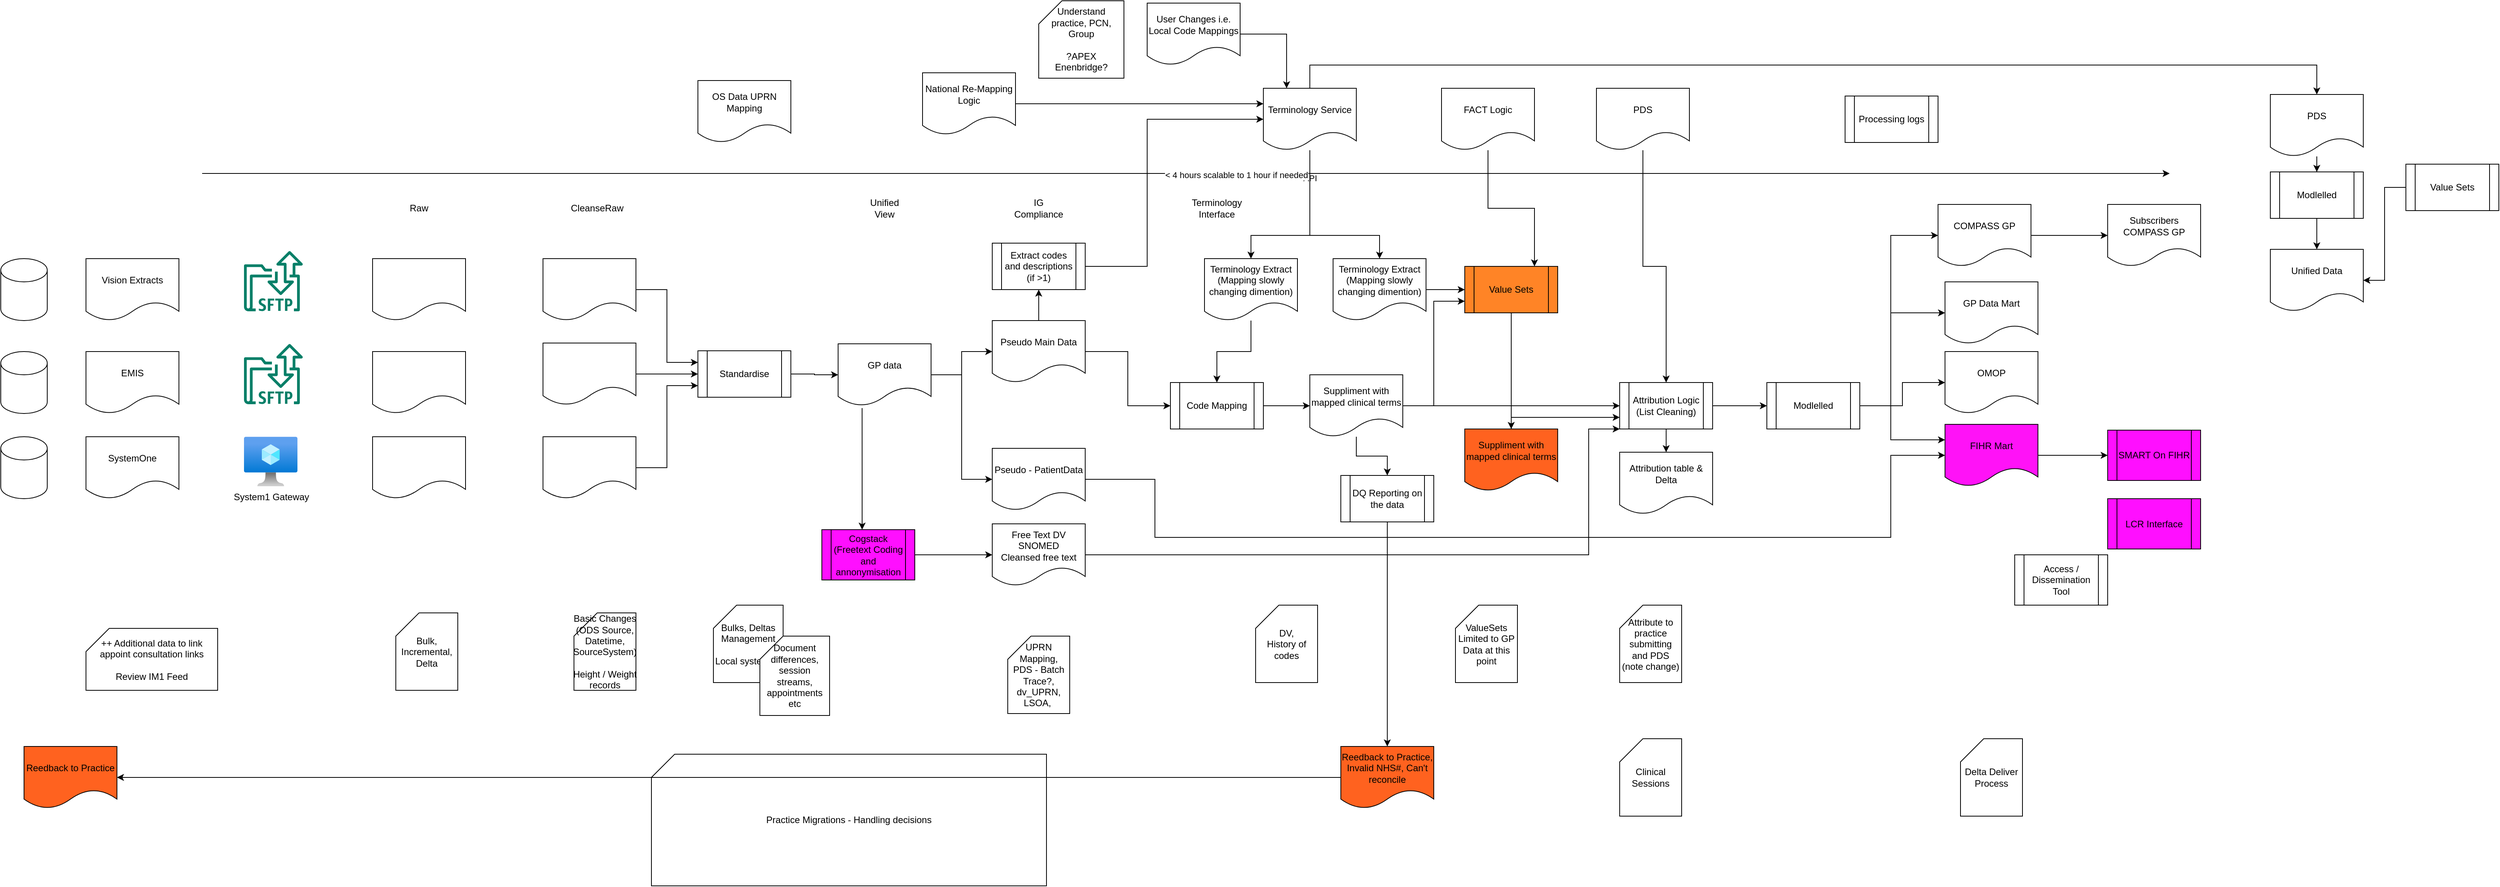 <mxfile version="20.3.0" type="device" pages="16"><diagram id="hlSqqNyQonqDoYSeq24L" name="GP Data"><mxGraphModel dx="1664" dy="859" grid="1" gridSize="10" guides="1" tooltips="1" connect="1" arrows="1" fold="1" page="1" pageScale="1" pageWidth="827" pageHeight="1169" math="0" shadow="0"><root><mxCell id="0"/><mxCell id="1" parent="0"/><mxCell id="fZ_8Wj-ys1fKdycv4GmI-1" value="" style="shape=cylinder3;whiteSpace=wrap;html=1;boundedLbl=1;backgroundOutline=1;size=15;" parent="1" vertex="1"><mxGeometry x="100" y="340" width="60" height="80" as="geometry"/></mxCell><mxCell id="fZ_8Wj-ys1fKdycv4GmI-2" value="Vision Extracts" style="shape=document;whiteSpace=wrap;html=1;boundedLbl=1;" parent="1" vertex="1"><mxGeometry x="210" y="340" width="120" height="80" as="geometry"/></mxCell><mxCell id="fZ_8Wj-ys1fKdycv4GmI-3" value="" style="shape=cylinder3;whiteSpace=wrap;html=1;boundedLbl=1;backgroundOutline=1;size=15;" parent="1" vertex="1"><mxGeometry x="100" y="460" width="60" height="80" as="geometry"/></mxCell><mxCell id="fZ_8Wj-ys1fKdycv4GmI-4" value="EMIS" style="shape=document;whiteSpace=wrap;html=1;boundedLbl=1;" parent="1" vertex="1"><mxGeometry x="210" y="460" width="120" height="80" as="geometry"/></mxCell><mxCell id="fZ_8Wj-ys1fKdycv4GmI-5" value="" style="shape=cylinder3;whiteSpace=wrap;html=1;boundedLbl=1;backgroundOutline=1;size=15;" parent="1" vertex="1"><mxGeometry x="100" y="570" width="60" height="80" as="geometry"/></mxCell><mxCell id="fZ_8Wj-ys1fKdycv4GmI-6" value="SystemOne" style="shape=document;whiteSpace=wrap;html=1;boundedLbl=1;" parent="1" vertex="1"><mxGeometry x="210" y="570" width="120" height="80" as="geometry"/></mxCell><mxCell id="fZ_8Wj-ys1fKdycv4GmI-7" value="" style="sketch=0;outlineConnect=0;fontColor=#232F3E;gradientColor=none;fillColor=#067F68;strokeColor=none;dashed=0;verticalLabelPosition=bottom;verticalAlign=top;align=center;html=1;fontSize=12;fontStyle=0;aspect=fixed;shape=mxgraph.aws4.transfer_for_sftp_resource;" parent="1" vertex="1"><mxGeometry x="414" y="330" width="76" height="78" as="geometry"/></mxCell><mxCell id="fZ_8Wj-ys1fKdycv4GmI-8" value="" style="shape=document;whiteSpace=wrap;html=1;boundedLbl=1;" parent="1" vertex="1"><mxGeometry x="580" y="460" width="120" height="80" as="geometry"/></mxCell><mxCell id="fZ_8Wj-ys1fKdycv4GmI-9" value="" style="shape=document;whiteSpace=wrap;html=1;boundedLbl=1;" parent="1" vertex="1"><mxGeometry x="580" y="340" width="120" height="80" as="geometry"/></mxCell><mxCell id="fZ_8Wj-ys1fKdycv4GmI-10" value="" style="shape=document;whiteSpace=wrap;html=1;boundedLbl=1;" parent="1" vertex="1"><mxGeometry x="580" y="570" width="120" height="80" as="geometry"/></mxCell><mxCell id="fZ_8Wj-ys1fKdycv4GmI-11" value="Raw" style="text;html=1;strokeColor=none;fillColor=none;align=center;verticalAlign=middle;whiteSpace=wrap;rounded=0;" parent="1" vertex="1"><mxGeometry x="610" y="260" width="60" height="30" as="geometry"/></mxCell><mxCell id="fZ_8Wj-ys1fKdycv4GmI-12" value="System1 Gateway" style="aspect=fixed;html=1;points=[];align=center;image;fontSize=12;image=img/lib/azure2/compute/Virtual_Machine.svg;" parent="1" vertex="1"><mxGeometry x="414" y="570" width="69" height="64" as="geometry"/></mxCell><mxCell id="fZ_8Wj-ys1fKdycv4GmI-13" value="" style="sketch=0;outlineConnect=0;fontColor=#232F3E;gradientColor=none;fillColor=#067F68;strokeColor=none;dashed=0;verticalLabelPosition=bottom;verticalAlign=top;align=center;html=1;fontSize=12;fontStyle=0;aspect=fixed;shape=mxgraph.aws4.transfer_for_sftp_resource;" parent="1" vertex="1"><mxGeometry x="414" y="450" width="76" height="78" as="geometry"/></mxCell><mxCell id="fZ_8Wj-ys1fKdycv4GmI-15" value="Bulk, Incremental, Delta" style="shape=card;whiteSpace=wrap;html=1;" parent="1" vertex="1"><mxGeometry x="610" y="797.5" width="80" height="100" as="geometry"/></mxCell><mxCell id="fZ_8Wj-ys1fKdycv4GmI-38" style="edgeStyle=orthogonalEdgeStyle;rounded=0;orthogonalLoop=1;jettySize=auto;html=1;entryX=0;entryY=0.5;entryDx=0;entryDy=0;" parent="1" source="fZ_8Wj-ys1fKdycv4GmI-16" target="fZ_8Wj-ys1fKdycv4GmI-23" edge="1"><mxGeometry relative="1" as="geometry"/></mxCell><mxCell id="fZ_8Wj-ys1fKdycv4GmI-16" value="" style="shape=document;whiteSpace=wrap;html=1;boundedLbl=1;" parent="1" vertex="1"><mxGeometry x="800" y="449" width="120" height="80" as="geometry"/></mxCell><mxCell id="fZ_8Wj-ys1fKdycv4GmI-39" style="edgeStyle=orthogonalEdgeStyle;rounded=0;orthogonalLoop=1;jettySize=auto;html=1;entryX=0;entryY=0.25;entryDx=0;entryDy=0;" parent="1" source="fZ_8Wj-ys1fKdycv4GmI-17" target="fZ_8Wj-ys1fKdycv4GmI-23" edge="1"><mxGeometry relative="1" as="geometry"/></mxCell><mxCell id="fZ_8Wj-ys1fKdycv4GmI-17" value="" style="shape=document;whiteSpace=wrap;html=1;boundedLbl=1;" parent="1" vertex="1"><mxGeometry x="800" y="340" width="120" height="80" as="geometry"/></mxCell><mxCell id="fZ_8Wj-ys1fKdycv4GmI-37" style="edgeStyle=orthogonalEdgeStyle;rounded=0;orthogonalLoop=1;jettySize=auto;html=1;entryX=0;entryY=0.75;entryDx=0;entryDy=0;" parent="1" source="fZ_8Wj-ys1fKdycv4GmI-18" target="fZ_8Wj-ys1fKdycv4GmI-23" edge="1"><mxGeometry relative="1" as="geometry"/></mxCell><mxCell id="fZ_8Wj-ys1fKdycv4GmI-18" value="" style="shape=document;whiteSpace=wrap;html=1;boundedLbl=1;" parent="1" vertex="1"><mxGeometry x="800" y="570" width="120" height="80" as="geometry"/></mxCell><mxCell id="fZ_8Wj-ys1fKdycv4GmI-19" value="CleanseRaw" style="text;html=1;strokeColor=none;fillColor=none;align=center;verticalAlign=middle;whiteSpace=wrap;rounded=0;" parent="1" vertex="1"><mxGeometry x="840" y="260" width="60" height="30" as="geometry"/></mxCell><mxCell id="fZ_8Wj-ys1fKdycv4GmI-20" value="Basic Changes (ODS Source, Datetime, SourceSystem)&lt;br&gt;&lt;br&gt;Height / Weight records" style="shape=card;whiteSpace=wrap;html=1;" parent="1" vertex="1"><mxGeometry x="840" y="797.5" width="80" height="100" as="geometry"/></mxCell><mxCell id="fZ_8Wj-ys1fKdycv4GmI-41" style="edgeStyle=orthogonalEdgeStyle;rounded=0;orthogonalLoop=1;jettySize=auto;html=1;entryX=0;entryY=0.5;entryDx=0;entryDy=0;" parent="1" source="fZ_8Wj-ys1fKdycv4GmI-22" target="fZ_8Wj-ys1fKdycv4GmI-27" edge="1"><mxGeometry relative="1" as="geometry"/></mxCell><mxCell id="fZ_8Wj-ys1fKdycv4GmI-42" style="edgeStyle=orthogonalEdgeStyle;rounded=0;orthogonalLoop=1;jettySize=auto;html=1;entryX=0;entryY=0.5;entryDx=0;entryDy=0;" parent="1" source="fZ_8Wj-ys1fKdycv4GmI-22" target="fZ_8Wj-ys1fKdycv4GmI-26" edge="1"><mxGeometry relative="1" as="geometry"/></mxCell><mxCell id="QY5gWfkWhfmC6A4OyVPx-56" style="edgeStyle=orthogonalEdgeStyle;rounded=0;orthogonalLoop=1;jettySize=auto;html=1;exitX=0.258;exitY=1.038;exitDx=0;exitDy=0;exitPerimeter=0;" parent="1" source="fZ_8Wj-ys1fKdycv4GmI-22" target="QY5gWfkWhfmC6A4OyVPx-54" edge="1"><mxGeometry relative="1" as="geometry"><Array as="points"><mxPoint x="1212" y="610"/><mxPoint x="1212" y="610"/></Array></mxGeometry></mxCell><mxCell id="fZ_8Wj-ys1fKdycv4GmI-22" value="GP data" style="shape=document;whiteSpace=wrap;html=1;boundedLbl=1;" parent="1" vertex="1"><mxGeometry x="1181" y="450" width="120" height="80" as="geometry"/></mxCell><mxCell id="fZ_8Wj-ys1fKdycv4GmI-40" style="edgeStyle=orthogonalEdgeStyle;rounded=0;orthogonalLoop=1;jettySize=auto;html=1;" parent="1" source="fZ_8Wj-ys1fKdycv4GmI-23" target="fZ_8Wj-ys1fKdycv4GmI-22" edge="1"><mxGeometry relative="1" as="geometry"/></mxCell><mxCell id="fZ_8Wj-ys1fKdycv4GmI-23" value="Standardise" style="shape=process;whiteSpace=wrap;html=1;backgroundOutline=1;" parent="1" vertex="1"><mxGeometry x="1000" y="459" width="120" height="60" as="geometry"/></mxCell><mxCell id="fZ_8Wj-ys1fKdycv4GmI-24" value="Practice Migrations - Handling decisions&lt;br&gt;" style="shape=card;whiteSpace=wrap;html=1;" parent="1" vertex="1"><mxGeometry x="940" y="980" width="510" height="170" as="geometry"/></mxCell><mxCell id="fZ_8Wj-ys1fKdycv4GmI-25" value="Unified View" style="text;html=1;strokeColor=none;fillColor=none;align=center;verticalAlign=middle;whiteSpace=wrap;rounded=0;" parent="1" vertex="1"><mxGeometry x="1211" y="260" width="60" height="30" as="geometry"/></mxCell><mxCell id="QY5gWfkWhfmC6A4OyVPx-59" style="edgeStyle=orthogonalEdgeStyle;rounded=0;orthogonalLoop=1;jettySize=auto;html=1;entryX=0;entryY=0.5;entryDx=0;entryDy=0;exitX=1;exitY=0.5;exitDx=0;exitDy=0;" parent="1" source="fZ_8Wj-ys1fKdycv4GmI-26" target="fZ_8Wj-ys1fKdycv4GmI-36" edge="1"><mxGeometry relative="1" as="geometry"><Array as="points"><mxPoint x="1590" y="625"/><mxPoint x="1590" y="700"/><mxPoint x="2540" y="700"/><mxPoint x="2540" y="594"/></Array></mxGeometry></mxCell><mxCell id="fZ_8Wj-ys1fKdycv4GmI-26" value="Pseudo - PatientData" style="shape=document;whiteSpace=wrap;html=1;boundedLbl=1;" parent="1" vertex="1"><mxGeometry x="1380" y="585" width="120" height="80" as="geometry"/></mxCell><mxCell id="QY5gWfkWhfmC6A4OyVPx-6" style="edgeStyle=orthogonalEdgeStyle;rounded=0;orthogonalLoop=1;jettySize=auto;html=1;entryX=0;entryY=0.5;entryDx=0;entryDy=0;" parent="1" source="fZ_8Wj-ys1fKdycv4GmI-27" target="fZ_8Wj-ys1fKdycv4GmI-49" edge="1"><mxGeometry relative="1" as="geometry"/></mxCell><mxCell id="QY5gWfkWhfmC6A4OyVPx-9" style="edgeStyle=orthogonalEdgeStyle;rounded=0;orthogonalLoop=1;jettySize=auto;html=1;" parent="1" source="fZ_8Wj-ys1fKdycv4GmI-27" target="QY5gWfkWhfmC6A4OyVPx-8" edge="1"><mxGeometry relative="1" as="geometry"/></mxCell><mxCell id="fZ_8Wj-ys1fKdycv4GmI-27" value="Pseudo Main Data" style="shape=document;whiteSpace=wrap;html=1;boundedLbl=1;" parent="1" vertex="1"><mxGeometry x="1380" y="420" width="120" height="80" as="geometry"/></mxCell><mxCell id="fZ_8Wj-ys1fKdycv4GmI-28" value="UPRN Mapping,&lt;br&gt;PDS - Batch Trace?, dv_UPRN, LSOA,&amp;nbsp;&lt;br&gt;" style="shape=card;whiteSpace=wrap;html=1;" parent="1" vertex="1"><mxGeometry x="1400" y="827.5" width="80" height="100" as="geometry"/></mxCell><mxCell id="fZ_8Wj-ys1fKdycv4GmI-29" value="Bulks, Deltas Management&lt;br&gt;&lt;br&gt;Local system ID" style="shape=card;whiteSpace=wrap;html=1;" parent="1" vertex="1"><mxGeometry x="1020" y="787.5" width="90" height="100" as="geometry"/></mxCell><mxCell id="QY5gWfkWhfmC6A4OyVPx-27" style="edgeStyle=orthogonalEdgeStyle;rounded=0;orthogonalLoop=1;jettySize=auto;html=1;" parent="1" source="fZ_8Wj-ys1fKdycv4GmI-30" target="fZ_8Wj-ys1fKdycv4GmI-43" edge="1"><mxGeometry relative="1" as="geometry"/></mxCell><mxCell id="QY5gWfkWhfmC6A4OyVPx-28" style="edgeStyle=orthogonalEdgeStyle;rounded=0;orthogonalLoop=1;jettySize=auto;html=1;entryX=0;entryY=0.75;entryDx=0;entryDy=0;" parent="1" source="fZ_8Wj-ys1fKdycv4GmI-30" target="fZ_8Wj-ys1fKdycv4GmI-50" edge="1"><mxGeometry relative="1" as="geometry"/></mxCell><mxCell id="QY5gWfkWhfmC6A4OyVPx-39" style="edgeStyle=orthogonalEdgeStyle;rounded=0;orthogonalLoop=1;jettySize=auto;html=1;" parent="1" source="fZ_8Wj-ys1fKdycv4GmI-30" target="QY5gWfkWhfmC6A4OyVPx-38" edge="1"><mxGeometry relative="1" as="geometry"/></mxCell><mxCell id="fZ_8Wj-ys1fKdycv4GmI-30" value="Suppliment with mapped clinical terms" style="shape=document;whiteSpace=wrap;html=1;boundedLbl=1;" parent="1" vertex="1"><mxGeometry x="1790" y="490" width="120" height="80" as="geometry"/></mxCell><mxCell id="fZ_8Wj-ys1fKdycv4GmI-31" value="IG Compliance" style="text;html=1;strokeColor=none;fillColor=none;align=center;verticalAlign=middle;whiteSpace=wrap;rounded=0;" parent="1" vertex="1"><mxGeometry x="1410" y="260" width="60" height="30" as="geometry"/></mxCell><mxCell id="QY5gWfkWhfmC6A4OyVPx-3" style="edgeStyle=orthogonalEdgeStyle;rounded=0;orthogonalLoop=1;jettySize=auto;html=1;entryX=0;entryY=0.5;entryDx=0;entryDy=0;" parent="1" source="fZ_8Wj-ys1fKdycv4GmI-32" target="QY5gWfkWhfmC6A4OyVPx-2" edge="1"><mxGeometry relative="1" as="geometry"/></mxCell><mxCell id="fZ_8Wj-ys1fKdycv4GmI-32" value="COMPASS GP" style="shape=document;whiteSpace=wrap;html=1;boundedLbl=1;" parent="1" vertex="1"><mxGeometry x="2601" y="270" width="120" height="80" as="geometry"/></mxCell><mxCell id="fZ_8Wj-ys1fKdycv4GmI-33" value="GP Data Mart" style="shape=document;whiteSpace=wrap;html=1;boundedLbl=1;" parent="1" vertex="1"><mxGeometry x="2610" y="370" width="120" height="80" as="geometry"/></mxCell><mxCell id="fZ_8Wj-ys1fKdycv4GmI-34" value="DV,&lt;br&gt;History of codes" style="shape=card;whiteSpace=wrap;html=1;" parent="1" vertex="1"><mxGeometry x="1720" y="787.5" width="80" height="100" as="geometry"/></mxCell><mxCell id="fZ_8Wj-ys1fKdycv4GmI-35" value="Terminology Interface" style="text;html=1;strokeColor=none;fillColor=none;align=center;verticalAlign=middle;whiteSpace=wrap;rounded=0;" parent="1" vertex="1"><mxGeometry x="1640" y="260" width="60" height="30" as="geometry"/></mxCell><mxCell id="fZ_8Wj-ys1fKdycv4GmI-68" style="edgeStyle=orthogonalEdgeStyle;rounded=0;orthogonalLoop=1;jettySize=auto;html=1;" parent="1" source="fZ_8Wj-ys1fKdycv4GmI-36" target="fZ_8Wj-ys1fKdycv4GmI-66" edge="1"><mxGeometry relative="1" as="geometry"/></mxCell><mxCell id="fZ_8Wj-ys1fKdycv4GmI-36" value="FIHR Mart" style="shape=document;whiteSpace=wrap;html=1;boundedLbl=1;fillColor=#FF12F7;" parent="1" vertex="1"><mxGeometry x="2610" y="554" width="120" height="80" as="geometry"/></mxCell><mxCell id="fZ_8Wj-ys1fKdycv4GmI-63" style="edgeStyle=orthogonalEdgeStyle;rounded=0;orthogonalLoop=1;jettySize=auto;html=1;entryX=0;entryY=0.5;entryDx=0;entryDy=0;startArrow=none;" parent="1" source="QY5gWfkWhfmC6A4OyVPx-48" target="fZ_8Wj-ys1fKdycv4GmI-32" edge="1"><mxGeometry relative="1" as="geometry"><Array as="points"><mxPoint x="2540" y="530"/><mxPoint x="2540" y="310"/></Array></mxGeometry></mxCell><mxCell id="fZ_8Wj-ys1fKdycv4GmI-64" style="edgeStyle=orthogonalEdgeStyle;rounded=0;orthogonalLoop=1;jettySize=auto;html=1;entryX=0;entryY=0.5;entryDx=0;entryDy=0;startArrow=none;" parent="1" source="QY5gWfkWhfmC6A4OyVPx-48" target="fZ_8Wj-ys1fKdycv4GmI-33" edge="1"><mxGeometry relative="1" as="geometry"><Array as="points"><mxPoint x="2540" y="530"/><mxPoint x="2540" y="410"/></Array></mxGeometry></mxCell><mxCell id="QY5gWfkWhfmC6A4OyVPx-33" style="edgeStyle=orthogonalEdgeStyle;rounded=0;orthogonalLoop=1;jettySize=auto;html=1;exitX=0.5;exitY=1;exitDx=0;exitDy=0;" parent="1" source="QY5gWfkWhfmC6A4OyVPx-38" target="QY5gWfkWhfmC6A4OyVPx-32" edge="1"><mxGeometry relative="1" as="geometry"><Array as="points"><mxPoint x="1890" y="710"/><mxPoint x="1890" y="710"/></Array></mxGeometry></mxCell><mxCell id="QY5gWfkWhfmC6A4OyVPx-45" style="edgeStyle=orthogonalEdgeStyle;rounded=0;orthogonalLoop=1;jettySize=auto;html=1;" parent="1" source="fZ_8Wj-ys1fKdycv4GmI-43" target="QY5gWfkWhfmC6A4OyVPx-44" edge="1"><mxGeometry relative="1" as="geometry"/></mxCell><mxCell id="QY5gWfkWhfmC6A4OyVPx-49" style="edgeStyle=orthogonalEdgeStyle;rounded=0;orthogonalLoop=1;jettySize=auto;html=1;entryX=0;entryY=0.5;entryDx=0;entryDy=0;" parent="1" source="fZ_8Wj-ys1fKdycv4GmI-43" target="QY5gWfkWhfmC6A4OyVPx-48" edge="1"><mxGeometry relative="1" as="geometry"/></mxCell><mxCell id="fZ_8Wj-ys1fKdycv4GmI-43" value="Attribution Logic (List Cleaning)" style="shape=process;whiteSpace=wrap;html=1;backgroundOutline=1;" parent="1" vertex="1"><mxGeometry x="2190" y="500" width="120" height="60" as="geometry"/></mxCell><mxCell id="fZ_8Wj-ys1fKdycv4GmI-45" style="edgeStyle=orthogonalEdgeStyle;rounded=0;orthogonalLoop=1;jettySize=auto;html=1;entryX=0.5;entryY=0;entryDx=0;entryDy=0;" parent="1" source="fZ_8Wj-ys1fKdycv4GmI-44" target="fZ_8Wj-ys1fKdycv4GmI-43" edge="1"><mxGeometry relative="1" as="geometry"/></mxCell><mxCell id="fZ_8Wj-ys1fKdycv4GmI-44" value="PDS" style="shape=document;whiteSpace=wrap;html=1;boundedLbl=1;" parent="1" vertex="1"><mxGeometry x="2160" y="120" width="120" height="80" as="geometry"/></mxCell><mxCell id="fZ_8Wj-ys1fKdycv4GmI-46" value="OS Data UPRN Mapping" style="shape=document;whiteSpace=wrap;html=1;boundedLbl=1;" parent="1" vertex="1"><mxGeometry x="1000" y="110" width="120" height="80" as="geometry"/></mxCell><mxCell id="fZ_8Wj-ys1fKdycv4GmI-52" style="edgeStyle=orthogonalEdgeStyle;rounded=0;orthogonalLoop=1;jettySize=auto;html=1;entryX=0.5;entryY=0;entryDx=0;entryDy=0;" parent="1" source="fZ_8Wj-ys1fKdycv4GmI-47" target="QY5gWfkWhfmC6A4OyVPx-25" edge="1"><mxGeometry relative="1" as="geometry"><Array as="points"><mxPoint x="1790" y="310"/><mxPoint x="1880" y="310"/></Array></mxGeometry></mxCell><mxCell id="QY5gWfkWhfmC6A4OyVPx-16" value="API" style="edgeLabel;html=1;align=center;verticalAlign=middle;resizable=0;points=[];" parent="fZ_8Wj-ys1fKdycv4GmI-52" vertex="1" connectable="0"><mxGeometry x="-0.843" y="-1" relative="1" as="geometry"><mxPoint x="1" y="18" as="offset"/></mxGeometry></mxCell><mxCell id="fZ_8Wj-ys1fKdycv4GmI-61" style="edgeStyle=orthogonalEdgeStyle;rounded=0;orthogonalLoop=1;jettySize=auto;html=1;entryX=0.5;entryY=0;entryDx=0;entryDy=0;" parent="1" source="fZ_8Wj-ys1fKdycv4GmI-47" target="fZ_8Wj-ys1fKdycv4GmI-56" edge="1"><mxGeometry relative="1" as="geometry"><Array as="points"><mxPoint x="1790" y="90"/><mxPoint x="3090" y="90"/></Array></mxGeometry></mxCell><mxCell id="QY5gWfkWhfmC6A4OyVPx-17" style="edgeStyle=orthogonalEdgeStyle;rounded=0;orthogonalLoop=1;jettySize=auto;html=1;" parent="1" source="fZ_8Wj-ys1fKdycv4GmI-47" target="QY5gWfkWhfmC6A4OyVPx-14" edge="1"><mxGeometry relative="1" as="geometry"><Array as="points"><mxPoint x="1790" y="310"/><mxPoint x="1714" y="310"/></Array></mxGeometry></mxCell><mxCell id="fZ_8Wj-ys1fKdycv4GmI-47" value="Terminology Service" style="shape=document;whiteSpace=wrap;html=1;boundedLbl=1;" parent="1" vertex="1"><mxGeometry x="1730" y="120" width="120" height="80" as="geometry"/></mxCell><mxCell id="QY5gWfkWhfmC6A4OyVPx-7" style="edgeStyle=orthogonalEdgeStyle;rounded=0;orthogonalLoop=1;jettySize=auto;html=1;entryX=0;entryY=0.5;entryDx=0;entryDy=0;" parent="1" source="fZ_8Wj-ys1fKdycv4GmI-49" target="fZ_8Wj-ys1fKdycv4GmI-30" edge="1"><mxGeometry relative="1" as="geometry"/></mxCell><mxCell id="fZ_8Wj-ys1fKdycv4GmI-49" value="Code Mapping" style="shape=process;whiteSpace=wrap;html=1;backgroundOutline=1;" parent="1" vertex="1"><mxGeometry x="1610" y="500" width="120" height="60" as="geometry"/></mxCell><mxCell id="QY5gWfkWhfmC6A4OyVPx-30" style="edgeStyle=orthogonalEdgeStyle;rounded=0;orthogonalLoop=1;jettySize=auto;html=1;" parent="1" source="fZ_8Wj-ys1fKdycv4GmI-50" target="QY5gWfkWhfmC6A4OyVPx-29" edge="1"><mxGeometry relative="1" as="geometry"/></mxCell><mxCell id="fZ_8Wj-ys1fKdycv4GmI-50" value="Value Sets" style="shape=process;whiteSpace=wrap;html=1;backgroundOutline=1;fillColor=#FF8426;" parent="1" vertex="1"><mxGeometry x="1990" y="350" width="120" height="60" as="geometry"/></mxCell><mxCell id="fZ_8Wj-ys1fKdycv4GmI-53" value="ValueSets Limited to GP Data at this point" style="shape=card;whiteSpace=wrap;html=1;" parent="1" vertex="1"><mxGeometry x="1978" y="787.5" width="80" height="100" as="geometry"/></mxCell><mxCell id="fZ_8Wj-ys1fKdycv4GmI-54" value="Unified Data" style="shape=document;whiteSpace=wrap;html=1;boundedLbl=1;" parent="1" vertex="1"><mxGeometry x="3030" y="328" width="120" height="80" as="geometry"/></mxCell><mxCell id="fZ_8Wj-ys1fKdycv4GmI-58" style="edgeStyle=orthogonalEdgeStyle;rounded=0;orthogonalLoop=1;jettySize=auto;html=1;" parent="1" source="fZ_8Wj-ys1fKdycv4GmI-56" target="fZ_8Wj-ys1fKdycv4GmI-57" edge="1"><mxGeometry relative="1" as="geometry"/></mxCell><mxCell id="fZ_8Wj-ys1fKdycv4GmI-56" value="PDS" style="shape=document;whiteSpace=wrap;html=1;boundedLbl=1;" parent="1" vertex="1"><mxGeometry x="3030" y="128" width="120" height="80" as="geometry"/></mxCell><mxCell id="fZ_8Wj-ys1fKdycv4GmI-59" style="edgeStyle=orthogonalEdgeStyle;rounded=0;orthogonalLoop=1;jettySize=auto;html=1;" parent="1" source="fZ_8Wj-ys1fKdycv4GmI-57" target="fZ_8Wj-ys1fKdycv4GmI-54" edge="1"><mxGeometry relative="1" as="geometry"/></mxCell><mxCell id="fZ_8Wj-ys1fKdycv4GmI-57" value="Modlelled" style="shape=process;whiteSpace=wrap;html=1;backgroundOutline=1;" parent="1" vertex="1"><mxGeometry x="3030" y="228" width="120" height="60" as="geometry"/></mxCell><mxCell id="fZ_8Wj-ys1fKdycv4GmI-62" style="edgeStyle=orthogonalEdgeStyle;rounded=0;orthogonalLoop=1;jettySize=auto;html=1;entryX=1;entryY=0.5;entryDx=0;entryDy=0;" parent="1" source="fZ_8Wj-ys1fKdycv4GmI-60" target="fZ_8Wj-ys1fKdycv4GmI-54" edge="1"><mxGeometry relative="1" as="geometry"/></mxCell><mxCell id="fZ_8Wj-ys1fKdycv4GmI-60" value="Value Sets" style="shape=process;whiteSpace=wrap;html=1;backgroundOutline=1;" parent="1" vertex="1"><mxGeometry x="3205" y="218" width="120" height="60" as="geometry"/></mxCell><mxCell id="fZ_8Wj-ys1fKdycv4GmI-65" value="Access / Dissemination Tool" style="shape=process;whiteSpace=wrap;html=1;backgroundOutline=1;" parent="1" vertex="1"><mxGeometry x="2700" y="722.5" width="120" height="65" as="geometry"/></mxCell><mxCell id="fZ_8Wj-ys1fKdycv4GmI-66" value="SMART On FIHR" style="shape=process;whiteSpace=wrap;html=1;backgroundOutline=1;fillColor=#FF0FFF;" parent="1" vertex="1"><mxGeometry x="2820" y="561.5" width="120" height="65" as="geometry"/></mxCell><mxCell id="QY5gWfkWhfmC6A4OyVPx-1" value="Attribute to practice submitting and PDS (note change)" style="shape=card;whiteSpace=wrap;html=1;" parent="1" vertex="1"><mxGeometry x="2190" y="787.5" width="80" height="100" as="geometry"/></mxCell><mxCell id="QY5gWfkWhfmC6A4OyVPx-2" value="Subscribers&lt;br&gt;COMPASS GP" style="shape=document;whiteSpace=wrap;html=1;boundedLbl=1;" parent="1" vertex="1"><mxGeometry x="2820" y="270" width="120" height="80" as="geometry"/></mxCell><mxCell id="QY5gWfkWhfmC6A4OyVPx-4" value="" style="endArrow=classic;html=1;rounded=0;" parent="1" edge="1"><mxGeometry width="50" height="50" relative="1" as="geometry"><mxPoint x="360" y="230" as="sourcePoint"/><mxPoint x="2900" y="230" as="targetPoint"/></mxGeometry></mxCell><mxCell id="QY5gWfkWhfmC6A4OyVPx-5" value="&amp;lt; 4 hours scalable to 1 hour if needed" style="edgeLabel;html=1;align=center;verticalAlign=middle;resizable=0;points=[];" parent="QY5gWfkWhfmC6A4OyVPx-4" vertex="1" connectable="0"><mxGeometry x="0.051" y="-2" relative="1" as="geometry"><mxPoint as="offset"/></mxGeometry></mxCell><mxCell id="QY5gWfkWhfmC6A4OyVPx-10" style="edgeStyle=orthogonalEdgeStyle;rounded=0;orthogonalLoop=1;jettySize=auto;html=1;entryX=0;entryY=0.5;entryDx=0;entryDy=0;" parent="1" source="QY5gWfkWhfmC6A4OyVPx-8" target="fZ_8Wj-ys1fKdycv4GmI-47" edge="1"><mxGeometry relative="1" as="geometry"><Array as="points"><mxPoint x="1580" y="350"/><mxPoint x="1580" y="160"/></Array></mxGeometry></mxCell><mxCell id="QY5gWfkWhfmC6A4OyVPx-8" value="Extract codes and descriptions (if &amp;gt;1)" style="shape=process;whiteSpace=wrap;html=1;backgroundOutline=1;" parent="1" vertex="1"><mxGeometry x="1380" y="320" width="120" height="60" as="geometry"/></mxCell><mxCell id="QY5gWfkWhfmC6A4OyVPx-11" value="++ Additional data to link appoint consultation links&lt;br&gt;&lt;br&gt;Review IM1 Feed" style="shape=card;whiteSpace=wrap;html=1;" parent="1" vertex="1"><mxGeometry x="210" y="817.5" width="170" height="80" as="geometry"/></mxCell><mxCell id="QY5gWfkWhfmC6A4OyVPx-13" style="edgeStyle=orthogonalEdgeStyle;rounded=0;orthogonalLoop=1;jettySize=auto;html=1;entryX=0;entryY=0.25;entryDx=0;entryDy=0;" parent="1" source="QY5gWfkWhfmC6A4OyVPx-12" target="fZ_8Wj-ys1fKdycv4GmI-47" edge="1"><mxGeometry relative="1" as="geometry"/></mxCell><mxCell id="QY5gWfkWhfmC6A4OyVPx-12" value="National Re-Mapping Logic" style="shape=document;whiteSpace=wrap;html=1;boundedLbl=1;" parent="1" vertex="1"><mxGeometry x="1290" y="100" width="120" height="80" as="geometry"/></mxCell><mxCell id="QY5gWfkWhfmC6A4OyVPx-15" style="edgeStyle=orthogonalEdgeStyle;rounded=0;orthogonalLoop=1;jettySize=auto;html=1;" parent="1" source="QY5gWfkWhfmC6A4OyVPx-14" target="fZ_8Wj-ys1fKdycv4GmI-49" edge="1"><mxGeometry relative="1" as="geometry"/></mxCell><mxCell id="QY5gWfkWhfmC6A4OyVPx-14" value="Terminology Extract (Mapping slowly changing dimention)" style="shape=document;whiteSpace=wrap;html=1;boundedLbl=1;" parent="1" vertex="1"><mxGeometry x="1654" y="340" width="120" height="80" as="geometry"/></mxCell><mxCell id="QY5gWfkWhfmC6A4OyVPx-20" style="edgeStyle=orthogonalEdgeStyle;rounded=0;orthogonalLoop=1;jettySize=auto;html=1;entryX=0.75;entryY=0;entryDx=0;entryDy=0;" parent="1" source="QY5gWfkWhfmC6A4OyVPx-19" target="fZ_8Wj-ys1fKdycv4GmI-50" edge="1"><mxGeometry relative="1" as="geometry"/></mxCell><mxCell id="QY5gWfkWhfmC6A4OyVPx-19" value="FACT Logic" style="shape=document;whiteSpace=wrap;html=1;boundedLbl=1;" parent="1" vertex="1"><mxGeometry x="1960" y="120" width="120" height="80" as="geometry"/></mxCell><mxCell id="QY5gWfkWhfmC6A4OyVPx-22" style="edgeStyle=orthogonalEdgeStyle;rounded=0;orthogonalLoop=1;jettySize=auto;html=1;entryX=0.25;entryY=0;entryDx=0;entryDy=0;" parent="1" source="QY5gWfkWhfmC6A4OyVPx-21" target="fZ_8Wj-ys1fKdycv4GmI-47" edge="1"><mxGeometry relative="1" as="geometry"/></mxCell><mxCell id="QY5gWfkWhfmC6A4OyVPx-21" value="User Changes i.e. Local Code Mappings" style="shape=document;whiteSpace=wrap;html=1;boundedLbl=1;" parent="1" vertex="1"><mxGeometry x="1580" y="10" width="120" height="80" as="geometry"/></mxCell><mxCell id="QY5gWfkWhfmC6A4OyVPx-23" value="Understand practice, PCN, Group&lt;br&gt;&lt;br&gt;?APEX Enenbridge?" style="shape=card;whiteSpace=wrap;html=1;" parent="1" vertex="1"><mxGeometry x="1440" y="7" width="110" height="100" as="geometry"/></mxCell><mxCell id="QY5gWfkWhfmC6A4OyVPx-26" style="edgeStyle=orthogonalEdgeStyle;rounded=0;orthogonalLoop=1;jettySize=auto;html=1;entryX=0;entryY=0.5;entryDx=0;entryDy=0;" parent="1" source="QY5gWfkWhfmC6A4OyVPx-25" target="fZ_8Wj-ys1fKdycv4GmI-50" edge="1"><mxGeometry relative="1" as="geometry"/></mxCell><mxCell id="QY5gWfkWhfmC6A4OyVPx-25" value="Terminology Extract (Mapping slowly changing dimention)" style="shape=document;whiteSpace=wrap;html=1;boundedLbl=1;" parent="1" vertex="1"><mxGeometry x="1820" y="340" width="120" height="80" as="geometry"/></mxCell><mxCell id="QY5gWfkWhfmC6A4OyVPx-31" style="edgeStyle=orthogonalEdgeStyle;rounded=0;orthogonalLoop=1;jettySize=auto;html=1;entryX=0;entryY=0.75;entryDx=0;entryDy=0;" parent="1" source="QY5gWfkWhfmC6A4OyVPx-29" target="fZ_8Wj-ys1fKdycv4GmI-43" edge="1"><mxGeometry relative="1" as="geometry"><Array as="points"><mxPoint x="2050" y="545"/></Array></mxGeometry></mxCell><mxCell id="QY5gWfkWhfmC6A4OyVPx-29" value="Suppliment with mapped clinical terms" style="shape=document;whiteSpace=wrap;html=1;boundedLbl=1;fillColor=#FF621F;" parent="1" vertex="1"><mxGeometry x="1990" y="560" width="120" height="80" as="geometry"/></mxCell><mxCell id="QY5gWfkWhfmC6A4OyVPx-36" style="edgeStyle=orthogonalEdgeStyle;rounded=0;orthogonalLoop=1;jettySize=auto;html=1;entryX=1;entryY=0.5;entryDx=0;entryDy=0;" parent="1" source="QY5gWfkWhfmC6A4OyVPx-32" target="QY5gWfkWhfmC6A4OyVPx-35" edge="1"><mxGeometry relative="1" as="geometry"/></mxCell><mxCell id="QY5gWfkWhfmC6A4OyVPx-32" value="Reedback to Practice, Invalid NHS#, Can't reconcile" style="shape=document;whiteSpace=wrap;html=1;boundedLbl=1;fillColor=#FF621F;" parent="1" vertex="1"><mxGeometry x="1830" y="970" width="120" height="80" as="geometry"/></mxCell><mxCell id="QY5gWfkWhfmC6A4OyVPx-35" value="Reedback to Practice" style="shape=document;whiteSpace=wrap;html=1;boundedLbl=1;fillColor=#FF621F;" parent="1" vertex="1"><mxGeometry x="130" y="970" width="120" height="80" as="geometry"/></mxCell><mxCell id="QY5gWfkWhfmC6A4OyVPx-38" value="DQ Reporting on the data" style="shape=process;whiteSpace=wrap;html=1;backgroundOutline=1;" parent="1" vertex="1"><mxGeometry x="1830" y="620" width="120" height="60" as="geometry"/></mxCell><mxCell id="QY5gWfkWhfmC6A4OyVPx-40" value="Processing logs" style="shape=process;whiteSpace=wrap;html=1;backgroundOutline=1;" parent="1" vertex="1"><mxGeometry x="2481" y="130" width="120" height="60" as="geometry"/></mxCell><mxCell id="QY5gWfkWhfmC6A4OyVPx-44" value="Attribution table &amp;amp; Delta" style="shape=document;whiteSpace=wrap;html=1;boundedLbl=1;" parent="1" vertex="1"><mxGeometry x="2190" y="590" width="120" height="80" as="geometry"/></mxCell><mxCell id="QY5gWfkWhfmC6A4OyVPx-46" value="Clinical Sessions" style="shape=card;whiteSpace=wrap;html=1;" parent="1" vertex="1"><mxGeometry x="2190" y="960" width="80" height="100" as="geometry"/></mxCell><mxCell id="QY5gWfkWhfmC6A4OyVPx-47" value="Delta Deliver Process" style="shape=card;whiteSpace=wrap;html=1;" parent="1" vertex="1"><mxGeometry x="2630" y="960" width="80" height="100" as="geometry"/></mxCell><mxCell id="QY5gWfkWhfmC6A4OyVPx-50" value="" style="edgeStyle=orthogonalEdgeStyle;rounded=0;orthogonalLoop=1;jettySize=auto;html=1;entryX=0;entryY=0.5;entryDx=0;entryDy=0;endArrow=none;" parent="1" source="fZ_8Wj-ys1fKdycv4GmI-43" target="QY5gWfkWhfmC6A4OyVPx-48" edge="1"><mxGeometry relative="1" as="geometry"><mxPoint x="2280" y="530" as="sourcePoint"/><mxPoint x="2504.5" y="580" as="targetPoint"/><Array as="points"/></mxGeometry></mxCell><mxCell id="QY5gWfkWhfmC6A4OyVPx-51" value="" style="edgeStyle=orthogonalEdgeStyle;rounded=0;orthogonalLoop=1;jettySize=auto;html=1;entryX=0;entryY=0.5;entryDx=0;entryDy=0;endArrow=none;" parent="1" source="fZ_8Wj-ys1fKdycv4GmI-43" target="QY5gWfkWhfmC6A4OyVPx-48" edge="1"><mxGeometry relative="1" as="geometry"><mxPoint x="2280" y="530" as="sourcePoint"/><mxPoint x="2590" y="470" as="targetPoint"/><Array as="points"/></mxGeometry></mxCell><mxCell id="QY5gWfkWhfmC6A4OyVPx-62" style="edgeStyle=orthogonalEdgeStyle;rounded=0;orthogonalLoop=1;jettySize=auto;html=1;entryX=0;entryY=0.25;entryDx=0;entryDy=0;" parent="1" source="QY5gWfkWhfmC6A4OyVPx-48" target="fZ_8Wj-ys1fKdycv4GmI-36" edge="1"><mxGeometry relative="1" as="geometry"><Array as="points"><mxPoint x="2540" y="530"/><mxPoint x="2540" y="574"/></Array></mxGeometry></mxCell><mxCell id="QY5gWfkWhfmC6A4OyVPx-63" style="edgeStyle=orthogonalEdgeStyle;rounded=0;orthogonalLoop=1;jettySize=auto;html=1;" parent="1" source="QY5gWfkWhfmC6A4OyVPx-48" target="QY5gWfkWhfmC6A4OyVPx-61" edge="1"><mxGeometry relative="1" as="geometry"/></mxCell><mxCell id="QY5gWfkWhfmC6A4OyVPx-48" value="Modlelled" style="shape=process;whiteSpace=wrap;html=1;backgroundOutline=1;" parent="1" vertex="1"><mxGeometry x="2380" y="500" width="120" height="60" as="geometry"/></mxCell><mxCell id="QY5gWfkWhfmC6A4OyVPx-52" value="" style="edgeStyle=orthogonalEdgeStyle;rounded=0;orthogonalLoop=1;jettySize=auto;html=1;entryX=0;entryY=0.5;entryDx=0;entryDy=0;endArrow=none;" parent="1" source="fZ_8Wj-ys1fKdycv4GmI-43" target="QY5gWfkWhfmC6A4OyVPx-48" edge="1"><mxGeometry relative="1" as="geometry"><mxPoint x="2280" y="530" as="sourcePoint"/><mxPoint x="2590" y="370" as="targetPoint"/><Array as="points"/></mxGeometry></mxCell><mxCell id="QY5gWfkWhfmC6A4OyVPx-53" value="Document differences, session streams, appointments etc" style="shape=card;whiteSpace=wrap;html=1;" parent="1" vertex="1"><mxGeometry x="1080" y="827.5" width="90" height="102.5" as="geometry"/></mxCell><mxCell id="QY5gWfkWhfmC6A4OyVPx-57" style="edgeStyle=orthogonalEdgeStyle;rounded=0;orthogonalLoop=1;jettySize=auto;html=1;" parent="1" source="QY5gWfkWhfmC6A4OyVPx-54" target="QY5gWfkWhfmC6A4OyVPx-55" edge="1"><mxGeometry relative="1" as="geometry"/></mxCell><mxCell id="QY5gWfkWhfmC6A4OyVPx-54" value="Cogstack (Freetext Coding and annonymisation" style="shape=process;whiteSpace=wrap;html=1;backgroundOutline=1;fillColor=#FF0FFF;" parent="1" vertex="1"><mxGeometry x="1160" y="690" width="120" height="65" as="geometry"/></mxCell><mxCell id="QY5gWfkWhfmC6A4OyVPx-58" style="edgeStyle=orthogonalEdgeStyle;rounded=0;orthogonalLoop=1;jettySize=auto;html=1;entryX=0;entryY=1;entryDx=0;entryDy=0;exitX=1;exitY=0.5;exitDx=0;exitDy=0;" parent="1" source="QY5gWfkWhfmC6A4OyVPx-55" target="fZ_8Wj-ys1fKdycv4GmI-43" edge="1"><mxGeometry relative="1" as="geometry"><Array as="points"><mxPoint x="2150" y="722"/><mxPoint x="2150" y="560"/></Array></mxGeometry></mxCell><mxCell id="QY5gWfkWhfmC6A4OyVPx-55" value="Free Text DV SNOMED&lt;br&gt;Cleansed free text" style="shape=document;whiteSpace=wrap;html=1;boundedLbl=1;" parent="1" vertex="1"><mxGeometry x="1380" y="682.5" width="120" height="80" as="geometry"/></mxCell><mxCell id="QY5gWfkWhfmC6A4OyVPx-60" value="LCR Interface" style="shape=process;whiteSpace=wrap;html=1;backgroundOutline=1;fillColor=#FF0FFF;" parent="1" vertex="1"><mxGeometry x="2820" y="650" width="120" height="65" as="geometry"/></mxCell><mxCell id="QY5gWfkWhfmC6A4OyVPx-61" value="OMOP" style="shape=document;whiteSpace=wrap;html=1;boundedLbl=1;" parent="1" vertex="1"><mxGeometry x="2610" y="460" width="120" height="80" as="geometry"/></mxCell></root></mxGraphModel></diagram><diagram id="U62tnY-5sAK3eZ1eG14j" name="Overall"><mxGraphModel dx="1691" dy="1125" grid="1" gridSize="10" guides="1" tooltips="1" connect="1" arrows="1" fold="1" page="1" pageScale="1" pageWidth="827" pageHeight="1169" math="0" shadow="0"><root><mxCell id="0"/><mxCell id="1" parent="0"/><mxCell id="2WycFBX0LVvgkGsGALPR-7" value="" style="rounded=0;whiteSpace=wrap;html=1;" vertex="1" parent="1"><mxGeometry x="170" y="50" width="1720" height="1030" as="geometry"/></mxCell><mxCell id="QyaymyBPGGh9-qNEa4on-11" value="Dedalus Cloud" style="ellipse;shape=cloud;whiteSpace=wrap;html=1;align=left;verticalAlign=bottom;" parent="1" vertex="1"><mxGeometry x="860" y="770" width="300" height="190" as="geometry"/></mxCell><mxCell id="QyaymyBPGGh9-qNEa4on-1" value="NHS Digital" style="ellipse;shape=cloud;whiteSpace=wrap;html=1;align=left;verticalAlign=top;" parent="1" vertex="1"><mxGeometry x="760" y="130" width="360" height="140" as="geometry"/></mxCell><mxCell id="PwGPNjr5Fm88Rgq5hNmb-1" value="EMIS" style="ellipse;shape=cloud;whiteSpace=wrap;html=1;" parent="1" vertex="1"><mxGeometry x="190" y="300.18" width="170" height="120" as="geometry"/></mxCell><mxCell id="PwGPNjr5Fm88Rgq5hNmb-4" style="edgeStyle=orthogonalEdgeStyle;rounded=0;orthogonalLoop=1;jettySize=auto;html=1;entryX=0.022;entryY=0.45;entryDx=0;entryDy=0;entryPerimeter=0;" parent="1" source="PwGPNjr5Fm88Rgq5hNmb-2" target="PwGPNjr5Fm88Rgq5hNmb-3" edge="1"><mxGeometry relative="1" as="geometry"/></mxCell><mxCell id="PwGPNjr5Fm88Rgq5hNmb-2" value="" style="sketch=0;outlineConnect=0;fontColor=#232F3E;gradientColor=none;fillColor=#067F68;strokeColor=none;dashed=0;verticalLabelPosition=bottom;verticalAlign=top;align=center;html=1;fontSize=12;fontStyle=0;aspect=fixed;shape=mxgraph.aws4.transfer_for_ftp_resource;" parent="1" vertex="1"><mxGeometry x="290" y="340.18" width="38.97" height="40" as="geometry"/></mxCell><mxCell id="PwGPNjr5Fm88Rgq5hNmb-6" style="edgeStyle=orthogonalEdgeStyle;rounded=0;orthogonalLoop=1;jettySize=auto;html=1;" parent="1" source="PwGPNjr5Fm88Rgq5hNmb-3" target="PwGPNjr5Fm88Rgq5hNmb-5" edge="1"><mxGeometry relative="1" as="geometry"/></mxCell><mxCell id="PwGPNjr5Fm88Rgq5hNmb-3" value="Download and &lt;br&gt;Decrypt" style="aspect=fixed;html=1;points=[];align=center;image;fontSize=12;image=img/lib/azure2/iot/Function_Apps.svg;" parent="1" vertex="1"><mxGeometry x="380" y="340.18" width="45.33" height="40" as="geometry"/></mxCell><mxCell id="PwGPNjr5Fm88Rgq5hNmb-16" style="edgeStyle=orthogonalEdgeStyle;rounded=0;orthogonalLoop=1;jettySize=auto;html=1;entryX=0;entryY=0.5;entryDx=0;entryDy=0;" parent="1" source="PwGPNjr5Fm88Rgq5hNmb-5" target="PwGPNjr5Fm88Rgq5hNmb-15" edge="1"><mxGeometry relative="1" as="geometry"/></mxCell><mxCell id="PwGPNjr5Fm88Rgq5hNmb-5" value="Datalake&amp;nbsp;&lt;br&gt;(RAW)" style="sketch=0;aspect=fixed;html=1;points=[];align=center;image;fontSize=12;image=img/lib/mscae/Data_Lake.svg;" parent="1" vertex="1"><mxGeometry x="460" y="335.18" width="38" height="50" as="geometry"/></mxCell><mxCell id="PwGPNjr5Fm88Rgq5hNmb-7" value="TPP" style="ellipse;shape=cloud;whiteSpace=wrap;html=1;" parent="1" vertex="1"><mxGeometry x="190" y="620" width="170" height="120" as="geometry"/></mxCell><mxCell id="PwGPNjr5Fm88Rgq5hNmb-8" style="edgeStyle=orthogonalEdgeStyle;rounded=0;orthogonalLoop=1;jettySize=auto;html=1;entryX=0.022;entryY=0.45;entryDx=0;entryDy=0;entryPerimeter=0;" parent="1" source="PwGPNjr5Fm88Rgq5hNmb-9" target="PwGPNjr5Fm88Rgq5hNmb-11" edge="1"><mxGeometry relative="1" as="geometry"/></mxCell><mxCell id="PwGPNjr5Fm88Rgq5hNmb-9" value="" style="sketch=0;outlineConnect=0;fontColor=#232F3E;gradientColor=none;fillColor=#067F68;strokeColor=none;dashed=0;verticalLabelPosition=bottom;verticalAlign=top;align=center;html=1;fontSize=12;fontStyle=0;aspect=fixed;shape=mxgraph.aws4.transfer_for_ftp_resource;" parent="1" vertex="1"><mxGeometry x="290" y="660" width="38.97" height="40" as="geometry"/></mxCell><mxCell id="PwGPNjr5Fm88Rgq5hNmb-10" style="edgeStyle=orthogonalEdgeStyle;rounded=0;orthogonalLoop=1;jettySize=auto;html=1;" parent="1" source="PwGPNjr5Fm88Rgq5hNmb-11" target="PwGPNjr5Fm88Rgq5hNmb-12" edge="1"><mxGeometry relative="1" as="geometry"/></mxCell><mxCell id="PwGPNjr5Fm88Rgq5hNmb-11" value="Download and &lt;br&gt;Decrypt" style="aspect=fixed;html=1;points=[];align=center;image;fontSize=12;image=img/lib/azure2/iot/Function_Apps.svg;" parent="1" vertex="1"><mxGeometry x="380" y="660" width="45.33" height="40" as="geometry"/></mxCell><mxCell id="PwGPNjr5Fm88Rgq5hNmb-18" style="edgeStyle=orthogonalEdgeStyle;rounded=0;orthogonalLoop=1;jettySize=auto;html=1;entryX=0;entryY=0.5;entryDx=0;entryDy=0;" parent="1" source="PwGPNjr5Fm88Rgq5hNmb-12" target="PwGPNjr5Fm88Rgq5hNmb-17" edge="1"><mxGeometry relative="1" as="geometry"/></mxCell><mxCell id="PwGPNjr5Fm88Rgq5hNmb-12" value="Datalake&amp;nbsp;&lt;br&gt;(RAW)" style="sketch=0;aspect=fixed;html=1;points=[];align=center;image;fontSize=12;image=img/lib/mscae/Data_Lake.svg;" parent="1" vertex="1"><mxGeometry x="470" y="655" width="38" height="50" as="geometry"/></mxCell><mxCell id="EaKIuvzPahy80Xc0zQqS-2" style="edgeStyle=orthogonalEdgeStyle;rounded=0;orthogonalLoop=1;jettySize=auto;html=1;" parent="1" source="PwGPNjr5Fm88Rgq5hNmb-15" target="EaKIuvzPahy80Xc0zQqS-1" edge="1"><mxGeometry relative="1" as="geometry"/></mxCell><mxCell id="PwGPNjr5Fm88Rgq5hNmb-15" value="Clean" style="rounded=0;whiteSpace=wrap;html=1;" parent="1" vertex="1"><mxGeometry x="540" y="330.18" width="120" height="60" as="geometry"/></mxCell><mxCell id="EaKIuvzPahy80Xc0zQqS-4" value="" style="edgeStyle=orthogonalEdgeStyle;rounded=0;orthogonalLoop=1;jettySize=auto;html=1;" parent="1" source="PwGPNjr5Fm88Rgq5hNmb-17" target="EaKIuvzPahy80Xc0zQqS-3" edge="1"><mxGeometry relative="1" as="geometry"/></mxCell><mxCell id="PwGPNjr5Fm88Rgq5hNmb-17" value="Clean" style="rounded=0;whiteSpace=wrap;html=1;" parent="1" vertex="1"><mxGeometry x="540" y="650" width="120" height="60" as="geometry"/></mxCell><mxCell id="EaKIuvzPahy80Xc0zQqS-6" style="edgeStyle=orthogonalEdgeStyle;rounded=0;orthogonalLoop=1;jettySize=auto;html=1;entryX=0;entryY=0.25;entryDx=0;entryDy=0;" parent="1" source="EaKIuvzPahy80Xc0zQqS-1" target="htuKr0UeL_xNfpIixsPD-1" edge="1"><mxGeometry relative="1" as="geometry"><mxPoint x="870" y="230" as="targetPoint"/></mxGeometry></mxCell><mxCell id="EaKIuvzPahy80Xc0zQqS-1" value="Standardise" style="rounded=0;whiteSpace=wrap;html=1;fillColor=none;" parent="1" vertex="1"><mxGeometry x="540" y="420" width="120" height="60" as="geometry"/></mxCell><mxCell id="EaKIuvzPahy80Xc0zQqS-7" style="edgeStyle=orthogonalEdgeStyle;rounded=0;orthogonalLoop=1;jettySize=auto;html=1;entryX=0;entryY=0.75;entryDx=0;entryDy=0;" parent="1" source="EaKIuvzPahy80Xc0zQqS-3" target="htuKr0UeL_xNfpIixsPD-1" edge="1"><mxGeometry relative="1" as="geometry"><mxPoint x="870" y="830" as="targetPoint"/></mxGeometry></mxCell><mxCell id="EaKIuvzPahy80Xc0zQqS-3" value="Standardise" style="rounded=0;whiteSpace=wrap;html=1;fillColor=none;" parent="1" vertex="1"><mxGeometry x="540" y="540" width="120" height="60" as="geometry"/></mxCell><mxCell id="MsaMYOO9eC7spJx6bq1j-4" style="edgeStyle=orthogonalEdgeStyle;rounded=0;orthogonalLoop=1;jettySize=auto;html=1;exitX=1;exitY=0.5;exitDx=0;exitDy=0;" parent="1" source="EaKIuvzPahy80Xc0zQqS-5" edge="1"><mxGeometry relative="1" as="geometry"><mxPoint x="1180" y="580" as="targetPoint"/></mxGeometry></mxCell><mxCell id="EaKIuvzPahy80Xc0zQqS-5" value="Pseudo" style="rounded=0;whiteSpace=wrap;html=1;fillColor=none;" parent="1" vertex="1"><mxGeometry x="980" y="550" width="120" height="60" as="geometry"/></mxCell><mxCell id="2WycFBX0LVvgkGsGALPR-2" style="edgeStyle=orthogonalEdgeStyle;rounded=0;jumpStyle=arc;orthogonalLoop=1;jettySize=auto;html=1;entryX=0;entryY=0.5;entryDx=0;entryDy=0;" edge="1" parent="1" target="MsaMYOO9eC7spJx6bq1j-1"><mxGeometry relative="1" as="geometry"><mxPoint x="1510.0" y="490" as="targetPoint"/><mxPoint x="1190" y="500" as="sourcePoint"/></mxGeometry></mxCell><mxCell id="2WycFBX0LVvgkGsGALPR-3" style="edgeStyle=orthogonalEdgeStyle;rounded=0;jumpStyle=arc;orthogonalLoop=1;jettySize=auto;html=1;" edge="1" parent="1" source="MsaMYOO9eC7spJx6bq1j-1" target="PR_1Xz5LOJv9UtUYQ-2I-6"><mxGeometry relative="1" as="geometry"/></mxCell><mxCell id="2WycFBX0LVvgkGsGALPR-4" style="edgeStyle=orthogonalEdgeStyle;rounded=0;jumpStyle=arc;orthogonalLoop=1;jettySize=auto;html=1;entryX=0;entryY=0.5;entryDx=0;entryDy=0;entryPerimeter=0;" edge="1" parent="1" source="MsaMYOO9eC7spJx6bq1j-1" target="PR_1Xz5LOJv9UtUYQ-2I-4"><mxGeometry relative="1" as="geometry"/></mxCell><mxCell id="2WycFBX0LVvgkGsGALPR-5" style="edgeStyle=orthogonalEdgeStyle;rounded=0;jumpStyle=arc;orthogonalLoop=1;jettySize=auto;html=1;entryX=0;entryY=0.5;entryDx=0;entryDy=0;entryPerimeter=0;" edge="1" parent="1" source="MsaMYOO9eC7spJx6bq1j-1" target="PR_1Xz5LOJv9UtUYQ-2I-5"><mxGeometry relative="1" as="geometry"/></mxCell><mxCell id="MsaMYOO9eC7spJx6bq1j-1" value="Pseudo data" style="rounded=0;whiteSpace=wrap;html=1;fillColor=none;" parent="1" vertex="1"><mxGeometry x="1241" y="470" width="120" height="60" as="geometry"/></mxCell><mxCell id="MsaMYOO9eC7spJx6bq1j-8" style="edgeStyle=orthogonalEdgeStyle;rounded=0;orthogonalLoop=1;jettySize=auto;html=1;entryX=0;entryY=0.5;entryDx=0;entryDy=0;" parent="1" target="MsaMYOO9eC7spJx6bq1j-2" edge="1"><mxGeometry relative="1" as="geometry"><mxPoint x="1190" y="640" as="sourcePoint"/><mxPoint x="1420" y="580" as="targetPoint"/><Array as="points"><mxPoint x="1190" y="640"/></Array></mxGeometry></mxCell><mxCell id="2WycFBX0LVvgkGsGALPR-6" style="edgeStyle=orthogonalEdgeStyle;rounded=0;jumpStyle=arc;orthogonalLoop=1;jettySize=auto;html=1;entryX=0;entryY=0.5;entryDx=0;entryDy=0;entryPerimeter=0;" edge="1" parent="1" source="MsaMYOO9eC7spJx6bq1j-2" target="PR_1Xz5LOJv9UtUYQ-2I-4"><mxGeometry relative="1" as="geometry"/></mxCell><mxCell id="MsaMYOO9eC7spJx6bq1j-2" value="Identifiable data" style="rounded=0;whiteSpace=wrap;html=1;fillColor=none;" parent="1" vertex="1"><mxGeometry x="1241" y="610" width="120" height="60" as="geometry"/></mxCell><mxCell id="MsaMYOO9eC7spJx6bq1j-10" style="edgeStyle=orthogonalEdgeStyle;rounded=0;orthogonalLoop=1;jettySize=auto;html=1;entryX=0;entryY=0.5;entryDx=0;entryDy=0;" parent="1" target="MsaMYOO9eC7spJx6bq1j-9" edge="1"><mxGeometry relative="1" as="geometry"><mxPoint x="850" y="730" as="sourcePoint"/></mxGeometry></mxCell><mxCell id="CDAwShS3GIbesdp0SBli-2" style="edgeStyle=orthogonalEdgeStyle;rounded=0;orthogonalLoop=1;jettySize=auto;html=1;entryX=0;entryY=0.5;entryDx=0;entryDy=0;" parent="1" target="CDAwShS3GIbesdp0SBli-1" edge="1"><mxGeometry relative="1" as="geometry"><mxPoint x="850" y="650" as="sourcePoint"/></mxGeometry></mxCell><mxCell id="QyaymyBPGGh9-qNEa4on-8" style="edgeStyle=orthogonalEdgeStyle;rounded=0;orthogonalLoop=1;jettySize=auto;html=1;jumpStyle=arc;exitX=0.5;exitY=0;exitDx=0;exitDy=0;entryX=0.25;entryY=1;entryDx=0;entryDy=0;" parent="1" source="htuKr0UeL_xNfpIixsPD-9" target="QyaymyBPGGh9-qNEa4on-7" edge="1"><mxGeometry relative="1" as="geometry"><mxPoint x="940" y="480" as="sourcePoint"/><Array as="points"><mxPoint x="940" y="470"/><mxPoint x="1120" y="470"/><mxPoint x="1120" y="260"/><mxPoint x="1150" y="260"/><mxPoint x="1150" y="230"/></Array></mxGeometry></mxCell><mxCell id="CDAwShS3GIbesdp0SBli-3" style="edgeStyle=orthogonalEdgeStyle;rounded=0;orthogonalLoop=1;jettySize=auto;html=1;exitX=1;exitY=0.5;exitDx=0;exitDy=0;entryX=0;entryY=0.5;entryDx=0;entryDy=0;" parent="1" source="MsaMYOO9eC7spJx6bq1j-9" target="QyaymyBPGGh9-qNEa4on-9" edge="1"><mxGeometry relative="1" as="geometry"/></mxCell><mxCell id="QyaymyBPGGh9-qNEa4on-13" style="edgeStyle=orthogonalEdgeStyle;rounded=0;jumpStyle=arc;orthogonalLoop=1;jettySize=auto;html=1;entryX=0.25;entryY=0;entryDx=0;entryDy=0;exitX=0.5;exitY=1;exitDx=0;exitDy=0;" parent="1" source="MsaMYOO9eC7spJx6bq1j-9" target="QyaymyBPGGh9-qNEa4on-12" edge="1"><mxGeometry relative="1" as="geometry"><Array as="points"><mxPoint x="940" y="760"/><mxPoint x="940" y="770"/><mxPoint x="980" y="770"/></Array><mxPoint x="930" y="460" as="sourcePoint"/></mxGeometry></mxCell><mxCell id="MsaMYOO9eC7spJx6bq1j-9" value="Clinical Mapping" style="rounded=0;whiteSpace=wrap;html=1;fillColor=none;" parent="1" vertex="1"><mxGeometry x="875" y="700" width="120" height="60" as="geometry"/></mxCell><mxCell id="PR_1Xz5LOJv9UtUYQ-2I-17" style="edgeStyle=orthogonalEdgeStyle;rounded=0;orthogonalLoop=1;jettySize=auto;html=1;exitX=1;exitY=0.5;exitDx=0;exitDy=0;" parent="1" source="CDAwShS3GIbesdp0SBli-1" edge="1"><mxGeometry relative="1" as="geometry"><mxPoint x="1180" y="650" as="targetPoint"/></mxGeometry></mxCell><mxCell id="CDAwShS3GIbesdp0SBli-1" value="Attribution" style="rounded=0;whiteSpace=wrap;html=1;fillColor=none;" parent="1" vertex="1"><mxGeometry x="930" y="620" width="120" height="60" as="geometry"/></mxCell><mxCell id="62DTRJVXjcZoADt5kI2J-1" style="edgeStyle=orthogonalEdgeStyle;rounded=0;orthogonalLoop=1;jettySize=auto;html=1;entryX=0;entryY=0.5;entryDx=0;entryDy=0;startArrow=none;" parent="1" target="EaKIuvzPahy80Xc0zQqS-5" edge="1"><mxGeometry relative="1" as="geometry"><mxPoint x="850" y="580" as="sourcePoint"/></mxGeometry></mxCell><mxCell id="QyaymyBPGGh9-qNEa4on-5" style="edgeStyle=orthogonalEdgeStyle;rounded=0;orthogonalLoop=1;jettySize=auto;html=1;" parent="1" source="Lf_GMqfgokT7MoJ1Jdec-1" target="QyaymyBPGGh9-qNEa4on-4" edge="1"><mxGeometry relative="1" as="geometry"><mxPoint x="1050" y="180" as="sourcePoint"/></mxGeometry></mxCell><mxCell id="Lf_GMqfgokT7MoJ1Jdec-4" style="edgeStyle=orthogonalEdgeStyle;rounded=0;orthogonalLoop=1;jettySize=auto;html=1;entryX=0;entryY=0.5;entryDx=0;entryDy=0;" parent="1" target="Lf_GMqfgokT7MoJ1Jdec-1" edge="1"><mxGeometry relative="1" as="geometry"><mxPoint x="850" y="420" as="sourcePoint"/></mxGeometry></mxCell><mxCell id="QyaymyBPGGh9-qNEa4on-3" style="edgeStyle=orthogonalEdgeStyle;rounded=0;orthogonalLoop=1;jettySize=auto;html=1;entryX=0.5;entryY=1;entryDx=0;entryDy=0;exitX=0.5;exitY=0;exitDx=0;exitDy=0;" parent="1" source="Lf_GMqfgokT7MoJ1Jdec-2" target="QyaymyBPGGh9-qNEa4on-2" edge="1"><mxGeometry relative="1" as="geometry"><mxPoint x="860" y="190" as="sourcePoint"/></mxGeometry></mxCell><mxCell id="htuKr0UeL_xNfpIixsPD-7" style="edgeStyle=orthogonalEdgeStyle;rounded=0;orthogonalLoop=1;jettySize=auto;html=1;entryX=0;entryY=0.5;entryDx=0;entryDy=0;" edge="1" parent="1" target="Lf_GMqfgokT7MoJ1Jdec-2"><mxGeometry relative="1" as="geometry"><mxPoint x="1060" y="260" as="targetPoint"/><mxPoint x="850" y="350" as="sourcePoint"/></mxGeometry></mxCell><mxCell id="htuKr0UeL_xNfpIixsPD-16" style="edgeStyle=orthogonalEdgeStyle;rounded=0;orthogonalLoop=1;jettySize=auto;html=1;jumpStyle=arc;" edge="1" parent="1" source="Lf_GMqfgokT7MoJ1Jdec-2"><mxGeometry relative="1" as="geometry"><mxPoint x="1180" y="350" as="targetPoint"/></mxGeometry></mxCell><mxCell id="Lf_GMqfgokT7MoJ1Jdec-2" value="Research Opt-out" style="rounded=0;whiteSpace=wrap;html=1;fillColor=none;" parent="1" vertex="1"><mxGeometry x="880" y="320" width="120" height="60" as="geometry"/></mxCell><mxCell id="PR_1Xz5LOJv9UtUYQ-2I-1" style="edgeStyle=orthogonalEdgeStyle;rounded=0;orthogonalLoop=1;jettySize=auto;html=1;exitX=0.5;exitY=1;exitDx=0;exitDy=0;" parent="1" edge="1"><mxGeometry relative="1" as="geometry"><mxPoint x="1637" y="300" as="sourcePoint"/><mxPoint x="1637" y="300" as="targetPoint"/></mxGeometry></mxCell><mxCell id="PR_1Xz5LOJv9UtUYQ-2I-4" value="Compass" style="shape=cylinder3;whiteSpace=wrap;html=1;boundedLbl=1;backgroundOutline=1;size=15;fillColor=none;" parent="1" vertex="1"><mxGeometry x="1410" y="530" width="60" height="80" as="geometry"/></mxCell><mxCell id="PR_1Xz5LOJv9UtUYQ-2I-5" value="OMOP" style="shape=cylinder3;whiteSpace=wrap;html=1;boundedLbl=1;backgroundOutline=1;size=15;fillColor=none;" parent="1" vertex="1"><mxGeometry x="1410" y="637.15" width="60" height="80" as="geometry"/></mxCell><mxCell id="PR_1Xz5LOJv9UtUYQ-2I-10" style="edgeStyle=orthogonalEdgeStyle;rounded=0;orthogonalLoop=1;jettySize=auto;html=1;entryX=0;entryY=0.5;entryDx=0;entryDy=0;" parent="1" source="PR_1Xz5LOJv9UtUYQ-2I-6" target="PR_1Xz5LOJv9UtUYQ-2I-7" edge="1"><mxGeometry relative="1" as="geometry"><mxPoint x="1608" y="637.15" as="targetPoint"/></mxGeometry></mxCell><mxCell id="PR_1Xz5LOJv9UtUYQ-2I-6" value="Deltas" style="sketch=0;aspect=fixed;html=1;points=[];align=center;image;fontSize=12;image=img/lib/mscae/Data_Lake.svg;fillColor=none;" parent="1" vertex="1"><mxGeometry x="1410" y="420.0" width="58" height="76.31" as="geometry"/></mxCell><mxCell id="PR_1Xz5LOJv9UtUYQ-2I-12" style="edgeStyle=orthogonalEdgeStyle;rounded=0;orthogonalLoop=1;jettySize=auto;html=1;" parent="1" source="PR_1Xz5LOJv9UtUYQ-2I-7" target="PR_1Xz5LOJv9UtUYQ-2I-8" edge="1"><mxGeometry relative="1" as="geometry"/></mxCell><mxCell id="PR_1Xz5LOJv9UtUYQ-2I-7" value="Delta Processor" style="rounded=0;whiteSpace=wrap;html=1;fillColor=none;" parent="1" vertex="1"><mxGeometry x="1500" y="429" width="120" height="60" as="geometry"/></mxCell><mxCell id="PR_1Xz5LOJv9UtUYQ-2I-8" value="Compass" style="shape=cylinder3;whiteSpace=wrap;html=1;boundedLbl=1;backgroundOutline=1;size=15;fillColor=none;" parent="1" vertex="1"><mxGeometry x="1690" y="420.18" width="60" height="80" as="geometry"/></mxCell><mxCell id="PR_1Xz5LOJv9UtUYQ-2I-9" value="xICB Warehouse" style="ellipse;shape=cloud;whiteSpace=wrap;html=1;fillColor=none;align=left;verticalAlign=top;" parent="1" vertex="1"><mxGeometry x="1630" y="380" width="190" height="160" as="geometry"/></mxCell><mxCell id="QyaymyBPGGh9-qNEa4on-2" value="Research OptOut&lt;br&gt;Service" style="rounded=0;whiteSpace=wrap;html=1;" parent="1" vertex="1"><mxGeometry x="820" y="170" width="120" height="60" as="geometry"/></mxCell><mxCell id="QyaymyBPGGh9-qNEa4on-4" value="PDS Bulk Trace Service" style="rounded=0;whiteSpace=wrap;html=1;" parent="1" vertex="1"><mxGeometry x="950" y="170" width="120" height="60" as="geometry"/></mxCell><mxCell id="QyaymyBPGGh9-qNEa4on-7" value="Ordinance Survey" style="rounded=0;whiteSpace=wrap;html=1;" parent="1" vertex="1"><mxGeometry x="1121" y="170" width="120" height="60" as="geometry"/></mxCell><mxCell id="QyaymyBPGGh9-qNEa4on-10" style="edgeStyle=orthogonalEdgeStyle;rounded=0;jumpStyle=arc;orthogonalLoop=1;jettySize=auto;html=1;" parent="1" source="QyaymyBPGGh9-qNEa4on-9" edge="1"><mxGeometry relative="1" as="geometry"><mxPoint x="1175" y="730" as="targetPoint"/></mxGeometry></mxCell><mxCell id="QyaymyBPGGh9-qNEa4on-14" style="edgeStyle=orthogonalEdgeStyle;rounded=0;jumpStyle=arc;orthogonalLoop=1;jettySize=auto;html=1;entryX=0.75;entryY=0;entryDx=0;entryDy=0;exitX=0.5;exitY=1;exitDx=0;exitDy=0;" parent="1" source="QyaymyBPGGh9-qNEa4on-9" target="QyaymyBPGGh9-qNEa4on-12" edge="1"><mxGeometry relative="1" as="geometry"><Array as="points"><mxPoint x="1075" y="790"/><mxPoint x="1040" y="790"/></Array></mxGeometry></mxCell><mxCell id="QyaymyBPGGh9-qNEa4on-9" value="Value Set Assignment" style="rounded=0;whiteSpace=wrap;html=1;fillColor=none;" parent="1" vertex="1"><mxGeometry x="1015" y="700" width="120" height="60" as="geometry"/></mxCell><mxCell id="QyaymyBPGGh9-qNEa4on-12" value="Terminology Server" style="rounded=0;whiteSpace=wrap;html=1;" parent="1" vertex="1"><mxGeometry x="950" y="850" width="120" height="60" as="geometry"/></mxCell><mxCell id="QyaymyBPGGh9-qNEa4on-18" style="edgeStyle=orthogonalEdgeStyle;rounded=0;jumpStyle=arc;orthogonalLoop=1;jettySize=auto;html=1;exitX=0.5;exitY=0.5;exitDx=0;exitDy=0;exitPerimeter=0;" parent="1" source="QyaymyBPGGh9-qNEa4on-15" target="QyaymyBPGGh9-qNEa4on-12" edge="1"><mxGeometry relative="1" as="geometry"/></mxCell><mxCell id="QyaymyBPGGh9-qNEa4on-19" value="Concept Map &amp;amp;&lt;br&gt;Value Set&lt;br&gt;Authoring" style="edgeLabel;html=1;align=center;verticalAlign=middle;resizable=0;points=[];" parent="QyaymyBPGGh9-qNEa4on-18" vertex="1" connectable="0"><mxGeometry x="-0.333" y="-1" relative="1" as="geometry"><mxPoint x="-20" y="1" as="offset"/></mxGeometry></mxCell><mxCell id="QyaymyBPGGh9-qNEa4on-15" value="Clinical &lt;br&gt;Informaticians" style="shape=umlActor;verticalLabelPosition=bottom;verticalAlign=top;html=1;outlineConnect=0;" parent="1" vertex="1"><mxGeometry x="1211" y="850" width="30" height="60" as="geometry"/></mxCell><mxCell id="htuKr0UeL_xNfpIixsPD-3" value="" style="edgeStyle=orthogonalEdgeStyle;rounded=0;orthogonalLoop=1;jettySize=auto;html=1;" edge="1" parent="1" source="htuKr0UeL_xNfpIixsPD-1"><mxGeometry relative="1" as="geometry"><mxPoint x="840" y="520" as="targetPoint"/></mxGeometry></mxCell><mxCell id="htuKr0UeL_xNfpIixsPD-1" value="De-duplicate" style="rounded=0;whiteSpace=wrap;html=1;fillColor=none;" vertex="1" parent="1"><mxGeometry x="700" y="490" width="120" height="60" as="geometry"/></mxCell><mxCell id="htuKr0UeL_xNfpIixsPD-4" value="" style="endArrow=none;html=1;rounded=0;" edge="1" parent="1"><mxGeometry width="50" height="50" relative="1" as="geometry"><mxPoint x="840" y="790" as="sourcePoint"/><mxPoint x="840" y="291.85" as="targetPoint"/></mxGeometry></mxCell><mxCell id="htuKr0UeL_xNfpIixsPD-5" value="" style="endArrow=none;html=1;rounded=0;" edge="1" parent="1"><mxGeometry width="50" height="50" relative="1" as="geometry"><mxPoint x="850" y="790" as="sourcePoint"/><mxPoint x="850" y="291.85" as="targetPoint"/></mxGeometry></mxCell><mxCell id="htuKr0UeL_xNfpIixsPD-15" style="edgeStyle=orthogonalEdgeStyle;rounded=0;orthogonalLoop=1;jettySize=auto;html=1;jumpStyle=arc;" edge="1" parent="1" source="Lf_GMqfgokT7MoJ1Jdec-1"><mxGeometry relative="1" as="geometry"><mxPoint x="1180" y="420" as="targetPoint"/></mxGeometry></mxCell><mxCell id="Lf_GMqfgokT7MoJ1Jdec-1" value="PDS Trace" style="rounded=0;whiteSpace=wrap;html=1;fillColor=none;" parent="1" vertex="1"><mxGeometry x="990" y="390" width="120" height="60" as="geometry"/></mxCell><mxCell id="htuKr0UeL_xNfpIixsPD-11" style="edgeStyle=orthogonalEdgeStyle;rounded=0;orthogonalLoop=1;jettySize=auto;html=1;entryX=0;entryY=0.5;entryDx=0;entryDy=0;" edge="1" parent="1" target="htuKr0UeL_xNfpIixsPD-9"><mxGeometry relative="1" as="geometry"><mxPoint x="1090.0" y="520" as="targetPoint"/><mxPoint x="850" y="510" as="sourcePoint"/></mxGeometry></mxCell><mxCell id="htuKr0UeL_xNfpIixsPD-14" style="edgeStyle=orthogonalEdgeStyle;rounded=0;orthogonalLoop=1;jettySize=auto;html=1;" edge="1" parent="1" source="htuKr0UeL_xNfpIixsPD-9"><mxGeometry relative="1" as="geometry"><mxPoint x="1180" y="510" as="targetPoint"/></mxGeometry></mxCell><mxCell id="htuKr0UeL_xNfpIixsPD-9" value="UPRN assignment" style="rounded=0;whiteSpace=wrap;html=1;fillColor=none;" vertex="1" parent="1"><mxGeometry x="880" y="480" width="120" height="60" as="geometry"/></mxCell><mxCell id="htuKr0UeL_xNfpIixsPD-12" value="" style="endArrow=none;html=1;rounded=0;" edge="1" parent="1"><mxGeometry width="50" height="50" relative="1" as="geometry"><mxPoint x="1180" y="790" as="sourcePoint"/><mxPoint x="1181" y="295.93" as="targetPoint"/></mxGeometry></mxCell><mxCell id="htuKr0UeL_xNfpIixsPD-13" value="" style="endArrow=none;html=1;rounded=0;" edge="1" parent="1"><mxGeometry width="50" height="50" relative="1" as="geometry"><mxPoint x="1190" y="790" as="sourcePoint"/><mxPoint x="1191.0" y="295.93" as="targetPoint"/></mxGeometry></mxCell></root></mxGraphModel></diagram><diagram id="5i-IzSNCvypm2dep5ZuD" name="Very High Level"><mxGraphModel dx="1222" dy="-36" grid="1" gridSize="10" guides="1" tooltips="1" connect="1" arrows="1" fold="1" page="1" pageScale="1" pageWidth="850" pageHeight="1100" math="0" shadow="0"><root><mxCell id="0"/><mxCell id="1" parent="0"/><mxCell id="zOa7v8CvWHXfX_OtPR5P-1" value="" style="rounded=0;whiteSpace=wrap;html=1;" parent="1" vertex="1"><mxGeometry x="80" y="1250" width="1450" height="630" as="geometry"/></mxCell><mxCell id="zOa7v8CvWHXfX_OtPR5P-2" value="&lt;br&gt;&lt;br&gt;Subscribers" style="ellipse;shape=cloud;whiteSpace=wrap;html=1;align=center;verticalAlign=top;" parent="1" vertex="1"><mxGeometry x="1135" y="1590" width="230" height="155" as="geometry"/></mxCell><mxCell id="zOa7v8CvWHXfX_OtPR5P-3" style="edgeStyle=orthogonalEdgeStyle;rounded=0;orthogonalLoop=1;jettySize=auto;html=1;entryX=0;entryY=0.5;entryDx=0;entryDy=0;" parent="1" source="zOa7v8CvWHXfX_OtPR5P-4" target="zOa7v8CvWHXfX_OtPR5P-10" edge="1"><mxGeometry relative="1" as="geometry"/></mxCell><mxCell id="zOa7v8CvWHXfX_OtPR5P-4" value="EMIS" style="ellipse;shape=cloud;whiteSpace=wrap;html=1;" parent="1" vertex="1"><mxGeometry x="90" y="1440" width="170" height="120" as="geometry"/></mxCell><mxCell id="zOa7v8CvWHXfX_OtPR5P-5" value="" style="sketch=0;outlineConnect=0;fontColor=#232F3E;gradientColor=none;fillColor=#067F68;strokeColor=none;dashed=0;verticalLabelPosition=bottom;verticalAlign=top;align=center;html=1;fontSize=12;fontStyle=0;aspect=fixed;shape=mxgraph.aws4.transfer_for_ftp_resource;" parent="1" vertex="1"><mxGeometry x="190" y="1480" width="38.97" height="40" as="geometry"/></mxCell><mxCell id="zOa7v8CvWHXfX_OtPR5P-6" style="edgeStyle=orthogonalEdgeStyle;rounded=0;orthogonalLoop=1;jettySize=auto;html=1;" parent="1" source="zOa7v8CvWHXfX_OtPR5P-7" target="zOa7v8CvWHXfX_OtPR5P-12" edge="1"><mxGeometry relative="1" as="geometry"/></mxCell><mxCell id="zOa7v8CvWHXfX_OtPR5P-7" value="TPP" style="ellipse;shape=cloud;whiteSpace=wrap;html=1;" parent="1" vertex="1"><mxGeometry x="80" y="1600" width="180" height="120" as="geometry"/></mxCell><mxCell id="zOa7v8CvWHXfX_OtPR5P-8" value="" style="sketch=0;outlineConnect=0;fontColor=#232F3E;gradientColor=none;fillColor=#067F68;strokeColor=none;dashed=0;verticalLabelPosition=bottom;verticalAlign=top;align=center;html=1;fontSize=12;fontStyle=0;aspect=fixed;shape=mxgraph.aws4.transfer_for_ftp_resource;" parent="1" vertex="1"><mxGeometry x="190" y="1640" width="38.97" height="40" as="geometry"/></mxCell><mxCell id="zOa7v8CvWHXfX_OtPR5P-9" style="edgeStyle=orthogonalEdgeStyle;rounded=0;orthogonalLoop=1;jettySize=auto;html=1;entryX=0;entryY=0.25;entryDx=0;entryDy=0;" parent="1" source="zOa7v8CvWHXfX_OtPR5P-10" target="zOa7v8CvWHXfX_OtPR5P-17" edge="1"><mxGeometry relative="1" as="geometry"/></mxCell><mxCell id="zOa7v8CvWHXfX_OtPR5P-10" value="Clean and Standardisation" style="rounded=0;whiteSpace=wrap;html=1;" parent="1" vertex="1"><mxGeometry x="280" y="1470" width="120" height="60" as="geometry"/></mxCell><mxCell id="zOa7v8CvWHXfX_OtPR5P-11" style="edgeStyle=orthogonalEdgeStyle;rounded=0;orthogonalLoop=1;jettySize=auto;html=1;entryX=0;entryY=0.75;entryDx=0;entryDy=0;" parent="1" source="zOa7v8CvWHXfX_OtPR5P-12" target="zOa7v8CvWHXfX_OtPR5P-17" edge="1"><mxGeometry relative="1" as="geometry"/></mxCell><mxCell id="zOa7v8CvWHXfX_OtPR5P-12" value="Clean and Standardisation" style="rounded=0;whiteSpace=wrap;html=1;" parent="1" vertex="1"><mxGeometry x="280" y="1630" width="120" height="60" as="geometry"/></mxCell><mxCell id="zOa7v8CvWHXfX_OtPR5P-13" style="edgeStyle=orthogonalEdgeStyle;rounded=0;orthogonalLoop=1;jettySize=auto;html=1;entryX=0;entryY=0.5;entryDx=0;entryDy=0;" parent="1" source="zOa7v8CvWHXfX_OtPR5P-17" target="zOa7v8CvWHXfX_OtPR5P-21" edge="1"><mxGeometry relative="1" as="geometry"/></mxCell><mxCell id="zOa7v8CvWHXfX_OtPR5P-14" style="edgeStyle=orthogonalEdgeStyle;rounded=0;orthogonalLoop=1;jettySize=auto;html=1;entryX=0;entryY=0.5;entryDx=0;entryDy=0;" parent="1" source="zOa7v8CvWHXfX_OtPR5P-17" target="zOa7v8CvWHXfX_OtPR5P-23" edge="1"><mxGeometry relative="1" as="geometry"/></mxCell><mxCell id="zOa7v8CvWHXfX_OtPR5P-15" style="edgeStyle=orthogonalEdgeStyle;rounded=0;orthogonalLoop=1;jettySize=auto;html=1;entryX=0.513;entryY=0.968;entryDx=0;entryDy=0;entryPerimeter=0;" parent="1" source="zOa7v8CvWHXfX_OtPR5P-17" target="zOa7v8CvWHXfX_OtPR5P-31" edge="1"><mxGeometry relative="1" as="geometry"/></mxCell><mxCell id="zOa7v8CvWHXfX_OtPR5P-16" style="edgeStyle=orthogonalEdgeStyle;rounded=0;orthogonalLoop=1;jettySize=auto;html=1;entryX=0.55;entryY=0.95;entryDx=0;entryDy=0;entryPerimeter=0;" parent="1" source="zOa7v8CvWHXfX_OtPR5P-17" target="zOa7v8CvWHXfX_OtPR5P-32" edge="1"><mxGeometry relative="1" as="geometry"/></mxCell><mxCell id="zOa7v8CvWHXfX_OtPR5P-17" value="Augmentation Pipeline" style="rounded=0;whiteSpace=wrap;html=1;" parent="1" vertex="1"><mxGeometry x="450" y="1540" width="230" height="60" as="geometry"/></mxCell><mxCell id="zOa7v8CvWHXfX_OtPR5P-18" style="edgeStyle=orthogonalEdgeStyle;rounded=0;orthogonalLoop=1;jettySize=auto;html=1;" parent="1" source="zOa7v8CvWHXfX_OtPR5P-21" target="zOa7v8CvWHXfX_OtPR5P-25" edge="1"><mxGeometry relative="1" as="geometry"><mxPoint x="930.0" y="1460" as="targetPoint"/></mxGeometry></mxCell><mxCell id="zOa7v8CvWHXfX_OtPR5P-19" style="edgeStyle=orthogonalEdgeStyle;rounded=0;orthogonalLoop=1;jettySize=auto;html=1;" parent="1" source="zOa7v8CvWHXfX_OtPR5P-21" target="zOa7v8CvWHXfX_OtPR5P-24" edge="1"><mxGeometry relative="1" as="geometry"><mxPoint x="930.0" y="1582.5" as="targetPoint"/><Array as="points"><mxPoint x="890" y="1490"/><mxPoint x="890" y="1572"/></Array></mxGeometry></mxCell><mxCell id="zOa7v8CvWHXfX_OtPR5P-20" style="edgeStyle=orthogonalEdgeStyle;rounded=0;orthogonalLoop=1;jettySize=auto;html=1;entryX=-0.001;entryY=0.592;entryDx=0;entryDy=0;entryPerimeter=0;" parent="1" source="zOa7v8CvWHXfX_OtPR5P-21" target="zOa7v8CvWHXfX_OtPR5P-27" edge="1"><mxGeometry relative="1" as="geometry"><mxPoint x="900.0" y="1670" as="targetPoint"/></mxGeometry></mxCell><mxCell id="zOa7v8CvWHXfX_OtPR5P-21" value="Pseudo" style="rounded=0;whiteSpace=wrap;html=1;" parent="1" vertex="1"><mxGeometry x="720" y="1460" width="100" height="60" as="geometry"/></mxCell><mxCell id="zOa7v8CvWHXfX_OtPR5P-22" style="edgeStyle=orthogonalEdgeStyle;rounded=0;orthogonalLoop=1;jettySize=auto;html=1;" parent="1" source="zOa7v8CvWHXfX_OtPR5P-23" target="zOa7v8CvWHXfX_OtPR5P-25" edge="1"><mxGeometry relative="1" as="geometry"><Array as="points"><mxPoint x="890" y="1660"/><mxPoint x="890" y="1462"/></Array></mxGeometry></mxCell><mxCell id="zOa7v8CvWHXfX_OtPR5P-23" value="PID" style="rounded=0;whiteSpace=wrap;html=1;" parent="1" vertex="1"><mxGeometry x="720" y="1630" width="100" height="60" as="geometry"/></mxCell><mxCell id="zOa7v8CvWHXfX_OtPR5P-24" value="" style="aspect=fixed;html=1;points=[];align=center;image;fontSize=12;image=img/lib/azure2/databases/SQL_Database.svg;" parent="1" vertex="1"><mxGeometry x="960" y="1540" width="48" height="64" as="geometry"/></mxCell><mxCell id="zOa7v8CvWHXfX_OtPR5P-25" value="" style="aspect=fixed;html=1;points=[];align=center;image;fontSize=12;image=img/lib/azure2/databases/SQL_Database.svg;" parent="1" vertex="1"><mxGeometry x="960" y="1430" width="48" height="64" as="geometry"/></mxCell><mxCell id="zOa7v8CvWHXfX_OtPR5P-26" style="edgeStyle=orthogonalEdgeStyle;rounded=0;orthogonalLoop=1;jettySize=auto;html=1;" parent="1" source="zOa7v8CvWHXfX_OtPR5P-27" target="zOa7v8CvWHXfX_OtPR5P-30" edge="1"><mxGeometry relative="1" as="geometry"/></mxCell><mxCell id="zOa7v8CvWHXfX_OtPR5P-27" value="Datalake&lt;br&gt;(Delta Files)" style="sketch=0;aspect=fixed;html=1;points=[];align=center;image;fontSize=12;image=img/lib/mscae/Data_Lake.svg;" parent="1" vertex="1"><mxGeometry x="962.4" y="1650" width="45.6" height="60" as="geometry"/></mxCell><mxCell id="zOa7v8CvWHXfX_OtPR5P-28" value="" style="aspect=fixed;html=1;points=[];align=center;image;fontSize=12;image=img/lib/azure2/databases/SQL_Database.svg;" parent="1" vertex="1"><mxGeometry x="1226" y="1648" width="48" height="64" as="geometry"/></mxCell><mxCell id="zOa7v8CvWHXfX_OtPR5P-29" style="edgeStyle=orthogonalEdgeStyle;rounded=0;orthogonalLoop=1;jettySize=auto;html=1;" parent="1" source="zOa7v8CvWHXfX_OtPR5P-30" target="zOa7v8CvWHXfX_OtPR5P-28" edge="1"><mxGeometry relative="1" as="geometry"/></mxCell><mxCell id="zOa7v8CvWHXfX_OtPR5P-30" value="Delta Processor" style="rounded=0;whiteSpace=wrap;html=1;fillColor=none;" parent="1" vertex="1"><mxGeometry x="1080" y="1650" width="70" height="60" as="geometry"/></mxCell><mxCell id="zOa7v8CvWHXfX_OtPR5P-31" value="External &lt;br&gt;Services" style="ellipse;shape=cloud;whiteSpace=wrap;html=1;align=center;verticalAlign=middle;" parent="1" vertex="1"><mxGeometry x="409" y="1390" width="160" height="90" as="geometry"/></mxCell><mxCell id="zOa7v8CvWHXfX_OtPR5P-32" value="Terminology&lt;br&gt;Services" style="ellipse;shape=cloud;whiteSpace=wrap;html=1;align=center;verticalAlign=middle;" parent="1" vertex="1"><mxGeometry x="560" y="1390" width="160" height="90" as="geometry"/></mxCell><mxCell id="zOa7v8CvWHXfX_OtPR5P-33" value="" style="endArrow=none;dashed=1;html=1;dashPattern=1 3;strokeWidth=2;rounded=0;" parent="1" edge="1"><mxGeometry width="50" height="50" relative="1" as="geometry"><mxPoint x="409" y="1750" as="sourcePoint"/><mxPoint x="409" y="1385" as="targetPoint"/></mxGeometry></mxCell><mxCell id="zOa7v8CvWHXfX_OtPR5P-34" value="" style="endArrow=none;dashed=1;html=1;dashPattern=1 3;strokeWidth=2;rounded=0;" parent="1" edge="1"><mxGeometry width="50" height="50" relative="1" as="geometry"><mxPoint x="860" y="1745" as="sourcePoint"/><mxPoint x="860" y="1380" as="targetPoint"/></mxGeometry></mxCell><mxCell id="zOa7v8CvWHXfX_OtPR5P-35" value="" style="endArrow=none;dashed=1;html=1;dashPattern=1 3;strokeWidth=2;rounded=0;" parent="1" edge="1"><mxGeometry width="50" height="50" relative="1" as="geometry"><mxPoint x="1050.0" y="1745" as="sourcePoint"/><mxPoint x="1050.0" y="1380" as="targetPoint"/></mxGeometry></mxCell><mxCell id="zOa7v8CvWHXfX_OtPR5P-36" value="Land and clean" style="text;html=1;align=center;verticalAlign=middle;resizable=0;points=[];autosize=1;strokeColor=none;fillColor=none;" parent="1" vertex="1"><mxGeometry x="170" y="1345" width="110" height="30" as="geometry"/></mxCell><mxCell id="zOa7v8CvWHXfX_OtPR5P-37" value="Augment" style="text;html=1;align=center;verticalAlign=middle;resizable=0;points=[];autosize=1;strokeColor=none;fillColor=none;" parent="1" vertex="1"><mxGeometry x="605" y="1345" width="70" height="30" as="geometry"/></mxCell><mxCell id="zOa7v8CvWHXfX_OtPR5P-38" value="Model" style="text;html=1;align=center;verticalAlign=middle;resizable=0;points=[];autosize=1;strokeColor=none;fillColor=none;" parent="1" vertex="1"><mxGeometry x="920" y="1345" width="60" height="30" as="geometry"/></mxCell><mxCell id="zOa7v8CvWHXfX_OtPR5P-39" value="Publish" style="text;html=1;align=center;verticalAlign=middle;resizable=0;points=[];autosize=1;strokeColor=none;fillColor=none;" parent="1" vertex="1"><mxGeometry x="1160" y="1345" width="60" height="30" as="geometry"/></mxCell></root></mxGraphModel></diagram><diagram id="ON6HZzEceJJuF6rjmVAP" name="EMIS Ingestion"><mxGraphModel dx="2049" dy="1064" grid="1" gridSize="10" guides="1" tooltips="1" connect="1" arrows="1" fold="1" page="1" pageScale="1" pageWidth="827" pageHeight="1169" math="0" shadow="0"><root><mxCell id="0"/><mxCell id="1" parent="0"/><mxCell id="RyaRwEx6OLPWttSGLgiK-2" value="" style="rounded=0;whiteSpace=wrap;html=1;" vertex="1" parent="1"><mxGeometry x="770" y="440" width="360" height="370" as="geometry"/></mxCell><mxCell id="mFZwWelGPFx94JVTYmyW-4" value="" style="rounded=0;whiteSpace=wrap;html=1;" vertex="1" parent="1"><mxGeometry x="900" y="60" width="240" height="150" as="geometry"/></mxCell><mxCell id="-ulUZIgR12sPilGR_nnL-10" value="" style="rounded=0;whiteSpace=wrap;html=1;" vertex="1" parent="1"><mxGeometry x="-50" y="150" width="685" height="710" as="geometry"/></mxCell><mxCell id="-ulUZIgR12sPilGR_nnL-2" value="" style="ellipse;shape=cloud;whiteSpace=wrap;html=1;" vertex="1" parent="1"><mxGeometry y="410" width="130" height="140" as="geometry"/></mxCell><mxCell id="-ulUZIgR12sPilGR_nnL-1" value="" style="sketch=0;outlineConnect=0;fontColor=#232F3E;gradientColor=none;fillColor=#067F68;strokeColor=none;dashed=0;verticalLabelPosition=bottom;verticalAlign=top;align=center;html=1;fontSize=12;fontStyle=0;aspect=fixed;shape=mxgraph.aws4.transfer_for_ftp_resource;" vertex="1" parent="1"><mxGeometry x="30" y="441" width="76" height="78" as="geometry"/></mxCell><mxCell id="-ulUZIgR12sPilGR_nnL-8" style="edgeStyle=orthogonalEdgeStyle;rounded=0;orthogonalLoop=1;jettySize=auto;html=1;" edge="1" parent="1" source="-ulUZIgR12sPilGR_nnL-3" target="-ulUZIgR12sPilGR_nnL-1"><mxGeometry relative="1" as="geometry"/></mxCell><mxCell id="mFZwWelGPFx94JVTYmyW-2" value="Scheduled&lt;br&gt;Pull" style="edgeLabel;html=1;align=center;verticalAlign=middle;resizable=0;points=[];" vertex="1" connectable="0" parent="-ulUZIgR12sPilGR_nnL-8"><mxGeometry x="-0.208" y="1" relative="1" as="geometry"><mxPoint as="offset"/></mxGeometry></mxCell><mxCell id="-ulUZIgR12sPilGR_nnL-11" style="edgeStyle=orthogonalEdgeStyle;rounded=0;orthogonalLoop=1;jettySize=auto;html=1;" edge="1" parent="1" source="-ulUZIgR12sPilGR_nnL-3" target="-ulUZIgR12sPilGR_nnL-6"><mxGeometry relative="1" as="geometry"/></mxCell><mxCell id="-ulUZIgR12sPilGR_nnL-14" style="edgeStyle=orthogonalEdgeStyle;rounded=0;orthogonalLoop=1;jettySize=auto;html=1;" edge="1" parent="1" source="-ulUZIgR12sPilGR_nnL-3" target="-ulUZIgR12sPilGR_nnL-9"><mxGeometry relative="1" as="geometry"><Array as="points"><mxPoint x="284" y="400"/></Array></mxGeometry></mxCell><mxCell id="-ulUZIgR12sPilGR_nnL-3" value="Download" style="aspect=fixed;html=1;points=[];align=center;image;fontSize=12;image=img/lib/azure2/compute/Function_Apps.svg;" vertex="1" parent="1"><mxGeometry x="250" y="450" width="68" height="60" as="geometry"/></mxCell><mxCell id="-ulUZIgR12sPilGR_nnL-4" value="" style="aspect=fixed;html=1;points=[];align=right;image;fontSize=12;image=img/lib/azure2/compute/App_Services.svg;" vertex="1" parent="1"><mxGeometry x="235" y="411" width="30" height="30" as="geometry"/></mxCell><mxCell id="-ulUZIgR12sPilGR_nnL-12" style="edgeStyle=orthogonalEdgeStyle;rounded=0;orthogonalLoop=1;jettySize=auto;html=1;entryX=1;entryY=0.48;entryDx=0;entryDy=0;entryPerimeter=0;" edge="1" parent="1" source="-ulUZIgR12sPilGR_nnL-5" target="-ulUZIgR12sPilGR_nnL-6"><mxGeometry relative="1" as="geometry"/></mxCell><mxCell id="mFZwWelGPFx94JVTYmyW-1" value="Blob&lt;br&gt;Created&lt;br&gt;Event" style="edgeLabel;html=1;align=center;verticalAlign=middle;resizable=0;points=[];" vertex="1" connectable="0" parent="-ulUZIgR12sPilGR_nnL-12"><mxGeometry x="0.274" y="2" relative="1" as="geometry"><mxPoint as="offset"/></mxGeometry></mxCell><mxCell id="-ulUZIgR12sPilGR_nnL-13" style="edgeStyle=orthogonalEdgeStyle;rounded=0;orthogonalLoop=1;jettySize=auto;html=1;" edge="1" parent="1" source="-ulUZIgR12sPilGR_nnL-5" target="-ulUZIgR12sPilGR_nnL-7"><mxGeometry relative="1" as="geometry"/></mxCell><mxCell id="-ulUZIgR12sPilGR_nnL-15" style="edgeStyle=orthogonalEdgeStyle;rounded=0;orthogonalLoop=1;jettySize=auto;html=1;" edge="1" parent="1" source="-ulUZIgR12sPilGR_nnL-5" target="-ulUZIgR12sPilGR_nnL-9"><mxGeometry relative="1" as="geometry"><Array as="points"><mxPoint x="414" y="400"/></Array></mxGeometry></mxCell><mxCell id="-ulUZIgR12sPilGR_nnL-5" value="Decrypt" style="aspect=fixed;html=1;points=[];align=center;image;fontSize=12;image=img/lib/azure2/compute/Function_Apps.svg;" vertex="1" parent="1"><mxGeometry x="380" y="450" width="68" height="60" as="geometry"/></mxCell><mxCell id="-ulUZIgR12sPilGR_nnL-6" value="EMIS Raw&amp;nbsp;&lt;br&gt;Encrypted &lt;br&gt;Files" style="sketch=0;aspect=fixed;html=1;points=[];align=center;image;fontSize=12;image=img/lib/mscae/Data_Lake.svg;" vertex="1" parent="1"><mxGeometry x="265" y="560" width="38" height="50" as="geometry"/></mxCell><mxCell id="mFZwWelGPFx94JVTYmyW-7" style="edgeStyle=orthogonalEdgeStyle;rounded=0;orthogonalLoop=1;jettySize=auto;html=1;entryX=0;entryY=0.5;entryDx=0;entryDy=0;entryPerimeter=0;" edge="1" parent="1" target="mFZwWelGPFx94JVTYmyW-6"><mxGeometry relative="1" as="geometry"><mxPoint x="850" y="141" as="sourcePoint"/></mxGeometry></mxCell><mxCell id="-ulUZIgR12sPilGR_nnL-7" value="EMIS Raw&lt;br&gt;Decrypted&lt;br&gt;Files" style="sketch=0;aspect=fixed;html=1;points=[];align=center;image;fontSize=12;image=img/lib/mscae/Data_Lake.svg;" vertex="1" parent="1"><mxGeometry x="395" y="560" width="38" height="50" as="geometry"/></mxCell><mxCell id="-ulUZIgR12sPilGR_nnL-17" style="edgeStyle=orthogonalEdgeStyle;rounded=0;orthogonalLoop=1;jettySize=auto;html=1;" edge="1" parent="1" source="-ulUZIgR12sPilGR_nnL-9" target="-ulUZIgR12sPilGR_nnL-16"><mxGeometry relative="1" as="geometry"/></mxCell><mxCell id="-ulUZIgR12sPilGR_nnL-9" value="Ingestion&lt;br&gt;Tracking" style="aspect=fixed;html=1;points=[];align=center;image;fontSize=12;image=img/lib/azure2/databases/SQL_Database.svg;" vertex="1" parent="1"><mxGeometry x="334.25" y="380" width="31.5" height="42" as="geometry"/></mxCell><mxCell id="-ulUZIgR12sPilGR_nnL-16" value="" style="sketch=0;aspect=fixed;html=1;points=[];align=center;image;fontSize=12;image=img/lib/mscae/Shared_Dashboard.svg;" vertex="1" parent="1"><mxGeometry x="325" y="300" width="50" height="41" as="geometry"/></mxCell><mxCell id="-ulUZIgR12sPilGR_nnL-18" value="EMIS" style="text;html=1;align=center;verticalAlign=middle;resizable=0;points=[];autosize=1;strokeColor=none;fillColor=none;" vertex="1" parent="1"><mxGeometry x="40" y="305.5" width="50" height="30" as="geometry"/></mxCell><mxCell id="-ulUZIgR12sPilGR_nnL-23" value="" style="endArrow=none;dashed=1;html=1;dashPattern=1 3;strokeWidth=2;rounded=0;" edge="1" parent="1"><mxGeometry width="50" height="50" relative="1" as="geometry"><mxPoint x="160" y="660" as="sourcePoint"/><mxPoint x="160" y="300" as="targetPoint"/></mxGeometry></mxCell><mxCell id="-ulUZIgR12sPilGR_nnL-24" value="LHDS" style="text;html=1;align=center;verticalAlign=middle;resizable=0;points=[];autosize=1;strokeColor=none;fillColor=none;" vertex="1" parent="1"><mxGeometry x="230" y="305.5" width="60" height="30" as="geometry"/></mxCell><mxCell id="Svx5NIwkKx8C0sq9_yMI-5" style="edgeStyle=orthogonalEdgeStyle;rounded=0;jumpStyle=arc;orthogonalLoop=1;jettySize=auto;html=1;" edge="1" parent="1" source="mFZwWelGPFx94JVTYmyW-3" target="RyaRwEx6OLPWttSGLgiK-1"><mxGeometry relative="1" as="geometry"/></mxCell><mxCell id="Svx5NIwkKx8C0sq9_yMI-7" style="edgeStyle=orthogonalEdgeStyle;rounded=0;jumpStyle=arc;orthogonalLoop=1;jettySize=auto;html=1;entryX=0;entryY=0.5;entryDx=0;entryDy=0;entryPerimeter=0;" edge="1" parent="1" source="mFZwWelGPFx94JVTYmyW-3" target="Svx5NIwkKx8C0sq9_yMI-6"><mxGeometry relative="1" as="geometry"/></mxCell><mxCell id="Svx5NIwkKx8C0sq9_yMI-10" style="edgeStyle=orthogonalEdgeStyle;rounded=0;jumpStyle=arc;orthogonalLoop=1;jettySize=auto;html=1;" edge="1" parent="1" source="mFZwWelGPFx94JVTYmyW-3" target="Svx5NIwkKx8C0sq9_yMI-9"><mxGeometry relative="1" as="geometry"/></mxCell><mxCell id="mFZwWelGPFx94JVTYmyW-3" value="Azure&amp;nbsp;&lt;br&gt;Data&amp;nbsp;&lt;br&gt;Factory" style="aspect=fixed;html=1;points=[];align=center;image;fontSize=12;image=img/lib/azure2/databases/Data_Factory.svg;" vertex="1" parent="1"><mxGeometry x="948" y="605.5" width="39" height="39" as="geometry"/></mxCell><mxCell id="mFZwWelGPFx94JVTYmyW-5" value="" style="aspect=fixed;html=1;points=[];align=center;image;fontSize=12;image=img/lib/azure2/databases/Cache_Redis.svg;" vertex="1" parent="1"><mxGeometry x="910" y="230" width="36.92" height="30" as="geometry"/></mxCell><mxCell id="mFZwWelGPFx94JVTYmyW-10" style="edgeStyle=orthogonalEdgeStyle;rounded=0;orthogonalLoop=1;jettySize=auto;html=1;entryX=0.255;entryY=0.533;entryDx=0;entryDy=0;entryPerimeter=0;" edge="1" parent="1" source="mFZwWelGPFx94JVTYmyW-6" target="mFZwWelGPFx94JVTYmyW-8"><mxGeometry relative="1" as="geometry"/></mxCell><mxCell id="mFZwWelGPFx94JVTYmyW-6" value="Deduplicate" style="verticalLabelPosition=bottom;html=1;verticalAlign=top;align=center;strokeColor=none;fillColor=#00BEF2;shape=mxgraph.azure.worker_roles;" vertex="1" parent="1"><mxGeometry x="940" y="118" width="55.0" height="45" as="geometry"/></mxCell><mxCell id="mFZwWelGPFx94JVTYmyW-8" value="Store" style="verticalLabelPosition=bottom;html=1;verticalAlign=top;align=center;strokeColor=none;fillColor=#00BEF2;shape=mxgraph.azure.worker_roles;" vertex="1" parent="1"><mxGeometry x="1040" y="118" width="55.0" height="45" as="geometry"/></mxCell><mxCell id="RyaRwEx6OLPWttSGLgiK-1" value="EMIS Raw &lt;br&gt;Staging" style="aspect=fixed;html=1;points=[];align=center;image;fontSize=12;image=img/lib/azure2/databases/SQL_Database.svg;" vertex="1" parent="1"><mxGeometry x="1040" y="605.5" width="30" height="40" as="geometry"/></mxCell><mxCell id="_vn2f6MSiz9_HItb2Kdf-2" value="Key vault" style="aspect=fixed;html=1;points=[];align=center;image;fontSize=12;image=img/lib/azure2/security/Key_Vaults.svg;" vertex="1" parent="1"><mxGeometry x="408" y="300" width="40" height="40" as="geometry"/></mxCell><mxCell id="_vn2f6MSiz9_HItb2Kdf-3" value="Monitoring" style="aspect=fixed;html=1;points=[];align=center;image;fontSize=12;image=img/lib/azure2/management_governance/Monitor.svg;" vertex="1" parent="1"><mxGeometry x="480" y="300" width="41" height="41" as="geometry"/></mxCell><mxCell id="Svx5NIwkKx8C0sq9_yMI-3" value="Blob &lt;br&gt;Created&amp;nbsp;&lt;br&gt;Event" style="edgeStyle=orthogonalEdgeStyle;rounded=0;jumpStyle=arc;orthogonalLoop=1;jettySize=auto;html=1;entryX=0;entryY=0.474;entryDx=0;entryDy=0;entryPerimeter=0;" edge="1" parent="1" source="Svx5NIwkKx8C0sq9_yMI-2" target="mFZwWelGPFx94JVTYmyW-3"><mxGeometry relative="1" as="geometry"><mxPoint x="814" y="510" as="targetPoint"/></mxGeometry></mxCell><mxCell id="Svx5NIwkKx8C0sq9_yMI-2" value="EMIS Raw&lt;br&gt;Decrypted&lt;br&gt;Files" style="sketch=0;aspect=fixed;html=1;points=[];align=center;image;fontSize=12;image=img/lib/mscae/Data_Lake.svg;" vertex="1" parent="1"><mxGeometry x="827" y="600" width="38" height="50" as="geometry"/></mxCell><mxCell id="Svx5NIwkKx8C0sq9_yMI-4" value="EMIS Raw&lt;br&gt;Decrypted&lt;br&gt;Files" style="sketch=0;aspect=fixed;html=1;points=[];align=center;image;fontSize=12;image=img/lib/mscae/Data_Lake.svg;" vertex="1" parent="1"><mxGeometry x="1203" y="400" width="38" height="50" as="geometry"/></mxCell><mxCell id="Svx5NIwkKx8C0sq9_yMI-6" value="EMIS Raw &lt;br&gt;Merged" style="aspect=fixed;html=1;points=[];align=center;image;fontSize=12;image=img/lib/azure2/databases/SQL_Database.svg;" vertex="1" parent="1"><mxGeometry x="1040" y="700" width="30" height="40" as="geometry"/></mxCell><mxCell id="Svx5NIwkKx8C0sq9_yMI-9" value="Ingestion&lt;br&gt;Tracking" style="aspect=fixed;html=1;points=[];align=center;image;fontSize=12;image=img/lib/azure2/databases/SQL_Database.svg;" vertex="1" parent="1"><mxGeometry x="951.75" y="510" width="31.5" height="42" as="geometry"/></mxCell></root></mxGraphModel></diagram><diagram id="ybHmxDp-v2OKRZEAzDPH" name="System One Ingestion"><mxGraphModel dx="2942" dy="1217" grid="1" gridSize="10" guides="1" tooltips="1" connect="1" arrows="1" fold="1" page="1" pageScale="1" pageWidth="827" pageHeight="1169" math="0" shadow="0"><root><mxCell id="0"/><mxCell id="1" parent="0"/></root></mxGraphModel></diagram><diagram id="6oYvq3xk0xHArtU08Jco" name="Standardisation"><mxGraphModel dx="582" dy="580" grid="1" gridSize="10" guides="1" tooltips="1" connect="1" arrows="1" fold="1" page="1" pageScale="1" pageWidth="827" pageHeight="1169" math="0" shadow="0"><root><mxCell id="0"/><mxCell id="1" parent="0"/><mxCell id="THPIZ1N2Zhjk8u2S3Do9-11" value="" style="rounded=0;whiteSpace=wrap;html=1;" vertex="1" parent="1"><mxGeometry x="463.25" y="470" width="151" height="300" as="geometry"/></mxCell><mxCell id="THPIZ1N2Zhjk8u2S3Do9-12" value="SQL Pool" style="aspect=fixed;html=1;points=[];align=center;image;fontSize=12;image=img/lib/azure2/databases/Cache_Redis.svg;" vertex="1" parent="1"><mxGeometry x="473.25" y="483" width="46.76" height="38" as="geometry"/></mxCell><mxCell id="THPIZ1N2Zhjk8u2S3Do9-10" value="" style="rounded=0;whiteSpace=wrap;html=1;" vertex="1" parent="1"><mxGeometry x="40" y="470" width="151" height="300" as="geometry"/></mxCell><mxCell id="THPIZ1N2Zhjk8u2S3Do9-1" value="" style="rounded=0;whiteSpace=wrap;html=1;" vertex="1" parent="1"><mxGeometry x="210" y="470" width="240" height="300" as="geometry"/></mxCell><mxCell id="H4z3YEGaeHS2itxt8kAD-1" value="SQL Pool" style="aspect=fixed;html=1;points=[];align=center;image;fontSize=12;image=img/lib/azure2/databases/Cache_Redis.svg;" vertex="1" parent="1"><mxGeometry x="50" y="483" width="46.76" height="38" as="geometry"/></mxCell><mxCell id="THPIZ1N2Zhjk8u2S3Do9-6" style="edgeStyle=orthogonalEdgeStyle;rounded=0;orthogonalLoop=1;jettySize=auto;html=1;entryX=0;entryY=0.5;entryDx=0;entryDy=0;entryPerimeter=0;" edge="1" parent="1" source="H4z3YEGaeHS2itxt8kAD-2" target="THPIZ1N2Zhjk8u2S3Do9-4"><mxGeometry relative="1" as="geometry"/></mxCell><mxCell id="H4z3YEGaeHS2itxt8kAD-2" value="EMIS&lt;br&gt;RAW" style="aspect=fixed;html=1;points=[];align=center;image;fontSize=12;image=img/lib/azure2/databases/SQL_Database.svg;" vertex="1" parent="1"><mxGeometry x="110" y="520" width="37.5" height="50" as="geometry"/></mxCell><mxCell id="THPIZ1N2Zhjk8u2S3Do9-7" style="edgeStyle=orthogonalEdgeStyle;rounded=0;orthogonalLoop=1;jettySize=auto;html=1;entryX=0;entryY=0.5;entryDx=0;entryDy=0;entryPerimeter=0;" edge="1" parent="1" source="FtyW9BGPpjxzY4RdwU_G-1" target="THPIZ1N2Zhjk8u2S3Do9-5"><mxGeometry relative="1" as="geometry"/></mxCell><mxCell id="FtyW9BGPpjxzY4RdwU_G-1" value="System One&lt;br&gt;RAW" style="aspect=fixed;html=1;points=[];align=center;image;fontSize=12;image=img/lib/azure2/databases/SQL_Database.svg;" vertex="1" parent="1"><mxGeometry x="110" y="650" width="37.5" height="50" as="geometry"/></mxCell><mxCell id="FtyW9BGPpjxzY4RdwU_G-2" value="Standardised &lt;br&gt;Model" style="aspect=fixed;html=1;points=[];align=center;image;fontSize=12;image=img/lib/azure2/databases/SQL_Database.svg;" vertex="1" parent="1"><mxGeometry x="520" y="570" width="37.5" height="50" as="geometry"/></mxCell><mxCell id="THPIZ1N2Zhjk8u2S3Do9-2" value="" style="aspect=fixed;html=1;points=[];align=center;image;fontSize=12;image=img/lib/azure2/databases/Data_Factory.svg;" vertex="1" parent="1"><mxGeometry x="220" y="482" width="39" height="39" as="geometry"/></mxCell><mxCell id="THPIZ1N2Zhjk8u2S3Do9-8" style="edgeStyle=orthogonalEdgeStyle;rounded=0;orthogonalLoop=1;jettySize=auto;html=1;" edge="1" parent="1" source="THPIZ1N2Zhjk8u2S3Do9-4" target="FtyW9BGPpjxzY4RdwU_G-2"><mxGeometry relative="1" as="geometry"><Array as="points"><mxPoint x="420" y="545"/><mxPoint x="420" y="595"/></Array></mxGeometry></mxCell><mxCell id="THPIZ1N2Zhjk8u2S3Do9-4" value="EMIS&lt;br&gt;Standardisation&lt;br&gt;Processor" style="verticalLabelPosition=bottom;html=1;verticalAlign=top;align=center;strokeColor=none;fillColor=#00BEF2;shape=mxgraph.azure.worker_roles;" vertex="1" parent="1"><mxGeometry x="302.5" y="520" width="55" height="50" as="geometry"/></mxCell><mxCell id="THPIZ1N2Zhjk8u2S3Do9-9" style="edgeStyle=orthogonalEdgeStyle;rounded=0;orthogonalLoop=1;jettySize=auto;html=1;" edge="1" parent="1" source="THPIZ1N2Zhjk8u2S3Do9-5" target="FtyW9BGPpjxzY4RdwU_G-2"><mxGeometry relative="1" as="geometry"><mxPoint x="480" y="620" as="targetPoint"/><Array as="points"><mxPoint x="420" y="675"/><mxPoint x="420" y="595"/></Array></mxGeometry></mxCell><mxCell id="THPIZ1N2Zhjk8u2S3Do9-5" value="System One&lt;br&gt;Statndardisation&lt;br&gt;Processor" style="verticalLabelPosition=bottom;html=1;verticalAlign=top;align=center;strokeColor=none;fillColor=#00BEF2;shape=mxgraph.azure.worker_roles;" vertex="1" parent="1"><mxGeometry x="302.5" y="650" width="55" height="50" as="geometry"/></mxCell></root></mxGraphModel></diagram><diagram id="0UGZJtAeU9IsvcT6iW29" name="National Research Opt-Out"><mxGraphModel dx="1544" dy="956" grid="1" gridSize="10" guides="1" tooltips="1" connect="1" arrows="1" fold="1" page="1" pageScale="1" pageWidth="827" pageHeight="1169" math="0" shadow="0"><root><mxCell id="0"/><mxCell id="1" parent="0"/><mxCell id="bAR4BokdX-FBW4upL2sb-1" value="" style="rounded=0;whiteSpace=wrap;html=1;" vertex="1" parent="1"><mxGeometry y="60" width="1060" height="830" as="geometry"/></mxCell><mxCell id="OQNN0672LbO8lTkIFeyI-22" value="" style="rounded=0;whiteSpace=wrap;html=1;" vertex="1" parent="1"><mxGeometry x="450" y="310" width="210" height="150" as="geometry"/></mxCell><mxCell id="OQNN0672LbO8lTkIFeyI-16" value="" style="rounded=0;whiteSpace=wrap;html=1;" vertex="1" parent="1"><mxGeometry x="860" y="160" width="151" height="300" as="geometry"/></mxCell><mxCell id="OQNN0672LbO8lTkIFeyI-11" value="" style="rounded=0;whiteSpace=wrap;html=1;" vertex="1" parent="1"><mxGeometry x="670" y="160" width="160" height="300" as="geometry"/></mxCell><mxCell id="RgBTAyKShpY_Xd04m85S-3" value="" style="rounded=0;whiteSpace=wrap;html=1;" vertex="1" parent="1"><mxGeometry x="30" y="160" width="151" height="300" as="geometry"/></mxCell><mxCell id="RgBTAyKShpY_Xd04m85S-4" value="" style="rounded=0;whiteSpace=wrap;html=1;" vertex="1" parent="1"><mxGeometry x="200" y="160" width="240" height="300" as="geometry"/></mxCell><mxCell id="RgBTAyKShpY_Xd04m85S-5" value="SQL Pool" style="aspect=fixed;html=1;points=[];align=center;image;fontSize=12;image=img/lib/azure2/databases/Cache_Redis.svg;" vertex="1" parent="1"><mxGeometry x="40" y="173" width="46.76" height="38" as="geometry"/></mxCell><mxCell id="RgBTAyKShpY_Xd04m85S-6" style="edgeStyle=orthogonalEdgeStyle;rounded=0;orthogonalLoop=1;jettySize=auto;html=1;entryX=0;entryY=0.5;entryDx=0;entryDy=0;entryPerimeter=0;" edge="1" parent="1" source="RgBTAyKShpY_Xd04m85S-7" target="RgBTAyKShpY_Xd04m85S-13"><mxGeometry relative="1" as="geometry"/></mxCell><mxCell id="x1tzMxS6QpNFH5sYBtGW-3" style="edgeStyle=orthogonalEdgeStyle;rounded=0;orthogonalLoop=1;jettySize=auto;html=1;entryX=0;entryY=0.5;entryDx=0;entryDy=0;entryPerimeter=0;" edge="1" parent="1" source="RgBTAyKShpY_Xd04m85S-7" target="x1tzMxS6QpNFH5sYBtGW-2"><mxGeometry relative="1" as="geometry"/></mxCell><mxCell id="RgBTAyKShpY_Xd04m85S-7" value="Standardised &lt;br&gt;Model" style="aspect=fixed;html=1;points=[];align=center;image;fontSize=12;image=img/lib/azure2/databases/SQL_Database.svg;" vertex="1" parent="1"><mxGeometry x="100" y="210" width="37.5" height="50" as="geometry"/></mxCell><mxCell id="RgBTAyKShpY_Xd04m85S-11" value="" style="aspect=fixed;html=1;points=[];align=center;image;fontSize=12;image=img/lib/azure2/databases/Data_Factory.svg;" vertex="1" parent="1"><mxGeometry x="210" y="172" width="39" height="39" as="geometry"/></mxCell><mxCell id="RgBTAyKShpY_Xd04m85S-12" style="edgeStyle=orthogonalEdgeStyle;rounded=0;orthogonalLoop=1;jettySize=auto;html=1;" edge="1" parent="1" source="RgBTAyKShpY_Xd04m85S-13" target="x1tzMxS6QpNFH5sYBtGW-1"><mxGeometry relative="1" as="geometry"><Array as="points"><mxPoint x="390" y="235"/><mxPoint x="390" y="540"/></Array><mxPoint x="510" y="720" as="targetPoint"/></mxGeometry></mxCell><mxCell id="RgBTAyKShpY_Xd04m85S-13" value="New Patients" style="verticalLabelPosition=bottom;html=1;verticalAlign=top;align=center;strokeColor=none;fillColor=#00BEF2;shape=mxgraph.azure.worker_roles;" vertex="1" parent="1"><mxGeometry x="292.5" y="210" width="55" height="50" as="geometry"/></mxCell><mxCell id="OQNN0672LbO8lTkIFeyI-3" style="edgeStyle=orthogonalEdgeStyle;rounded=0;orthogonalLoop=1;jettySize=auto;html=1;" edge="1" parent="1" source="x1tzMxS6QpNFH5sYBtGW-1" target="OQNN0672LbO8lTkIFeyI-1"><mxGeometry relative="1" as="geometry"/></mxCell><mxCell id="x1tzMxS6QpNFH5sYBtGW-1" value="List of &lt;br&gt;NHS Numbers" style="sketch=0;aspect=fixed;html=1;points=[];align=center;image;fontSize=12;image=img/lib/mscae/Data_Lake.svg;" vertex="1" parent="1"><mxGeometry x="480" y="509" width="46.36" height="61" as="geometry"/></mxCell><mxCell id="x1tzMxS6QpNFH5sYBtGW-4" style="edgeStyle=orthogonalEdgeStyle;rounded=0;orthogonalLoop=1;jettySize=auto;html=1;" edge="1" parent="1" source="x1tzMxS6QpNFH5sYBtGW-2" target="x1tzMxS6QpNFH5sYBtGW-1"><mxGeometry relative="1" as="geometry"><Array as="points"><mxPoint x="360" y="345"/><mxPoint x="360" y="550"/></Array></mxGeometry></mxCell><mxCell id="x1tzMxS6QpNFH5sYBtGW-2" value="Revalidation&amp;nbsp;&lt;br&gt;Check" style="verticalLabelPosition=bottom;html=1;verticalAlign=top;align=center;strokeColor=none;fillColor=#00BEF2;shape=mxgraph.azure.worker_roles;" vertex="1" parent="1"><mxGeometry x="292.5" y="320" width="55" height="50" as="geometry"/></mxCell><mxCell id="OQNN0672LbO8lTkIFeyI-6" style="edgeStyle=orthogonalEdgeStyle;rounded=0;orthogonalLoop=1;jettySize=auto;html=1;entryX=0.31;entryY=0.8;entryDx=0;entryDy=0;entryPerimeter=0;" edge="1" parent="1" source="OQNN0672LbO8lTkIFeyI-1" target="OQNN0672LbO8lTkIFeyI-5"><mxGeometry relative="1" as="geometry"/></mxCell><mxCell id="OQNN0672LbO8lTkIFeyI-1" value="Validation&lt;br&gt;Upload" style="aspect=fixed;html=1;points=[];align=center;image;fontSize=12;image=img/lib/azure2/compute/Function_Apps.svg;" vertex="1" parent="1"><mxGeometry x="469.18" y="359" width="68" height="60" as="geometry"/></mxCell><mxCell id="OQNN0672LbO8lTkIFeyI-2" value="" style="aspect=fixed;html=1;points=[];align=right;image;fontSize=12;image=img/lib/azure2/compute/App_Services.svg;" vertex="1" parent="1"><mxGeometry x="461.68" y="320" width="30" height="30" as="geometry"/></mxCell><mxCell id="OQNN0672LbO8lTkIFeyI-4" value="National&amp;nbsp;&lt;br&gt;Optout&lt;br&gt;Service" style="ellipse;shape=cloud;whiteSpace=wrap;html=1;" vertex="1" parent="1"><mxGeometry x="491.68" y="90" width="120" height="80" as="geometry"/></mxCell><mxCell id="OQNN0672LbO8lTkIFeyI-8" style="edgeStyle=orthogonalEdgeStyle;rounded=0;orthogonalLoop=1;jettySize=auto;html=1;exitX=0.8;exitY=0.8;exitDx=0;exitDy=0;exitPerimeter=0;" edge="1" parent="1" source="OQNN0672LbO8lTkIFeyI-5" target="OQNN0672LbO8lTkIFeyI-7"><mxGeometry relative="1" as="geometry"/></mxCell><mxCell id="OQNN0672LbO8lTkIFeyI-21" style="edgeStyle=orthogonalEdgeStyle;rounded=0;orthogonalLoop=1;jettySize=auto;html=1;" edge="1" parent="1" source="OQNN0672LbO8lTkIFeyI-5" target="OQNN0672LbO8lTkIFeyI-4"><mxGeometry relative="1" as="geometry"/></mxCell><mxCell id="OQNN0672LbO8lTkIFeyI-5" value="MESH" style="ellipse;shape=cloud;whiteSpace=wrap;html=1;" vertex="1" parent="1"><mxGeometry x="491.68" y="230" width="120" height="80" as="geometry"/></mxCell><mxCell id="OQNN0672LbO8lTkIFeyI-10" style="edgeStyle=orthogonalEdgeStyle;rounded=0;orthogonalLoop=1;jettySize=auto;html=1;" edge="1" parent="1" source="OQNN0672LbO8lTkIFeyI-7" target="OQNN0672LbO8lTkIFeyI-9"><mxGeometry relative="1" as="geometry"/></mxCell><mxCell id="OQNN0672LbO8lTkIFeyI-7" value="Return&lt;br&gt;Processor" style="aspect=fixed;html=1;points=[];align=center;image;fontSize=12;image=img/lib/azure2/compute/Function_Apps.svg;" vertex="1" parent="1"><mxGeometry x="570" y="359" width="68" height="60" as="geometry"/></mxCell><mxCell id="OQNN0672LbO8lTkIFeyI-15" style="edgeStyle=orthogonalEdgeStyle;rounded=0;orthogonalLoop=1;jettySize=auto;html=1;entryX=0;entryY=0.5;entryDx=0;entryDy=0;entryPerimeter=0;" edge="1" parent="1" source="OQNN0672LbO8lTkIFeyI-9" target="OQNN0672LbO8lTkIFeyI-13"><mxGeometry relative="1" as="geometry"><Array as="points"><mxPoint x="690" y="540"/><mxPoint x="690" y="230"/></Array></mxGeometry></mxCell><mxCell id="OQNN0672LbO8lTkIFeyI-9" value="List of Patients&lt;br&gt;Not opted out" style="sketch=0;aspect=fixed;html=1;points=[];align=center;image;fontSize=12;image=img/lib/mscae/Data_Lake.svg;" vertex="1" parent="1"><mxGeometry x="580.82" y="509" width="46.36" height="61" as="geometry"/></mxCell><mxCell id="OQNN0672LbO8lTkIFeyI-12" value="" style="aspect=fixed;html=1;points=[];align=center;image;fontSize=12;image=img/lib/azure2/databases/Data_Factory.svg;" vertex="1" parent="1"><mxGeometry x="680" y="172" width="39" height="39" as="geometry"/></mxCell><mxCell id="OQNN0672LbO8lTkIFeyI-20" style="edgeStyle=orthogonalEdgeStyle;rounded=0;orthogonalLoop=1;jettySize=auto;html=1;" edge="1" parent="1" source="OQNN0672LbO8lTkIFeyI-13" target="OQNN0672LbO8lTkIFeyI-18"><mxGeometry relative="1" as="geometry"/></mxCell><mxCell id="OQNN0672LbO8lTkIFeyI-13" value="Opt out&amp;nbsp;&lt;br&gt;Reconcilliation&amp;nbsp;" style="verticalLabelPosition=bottom;html=1;verticalAlign=top;align=center;strokeColor=none;fillColor=#00BEF2;shape=mxgraph.azure.worker_roles;" vertex="1" parent="1"><mxGeometry x="722.5" y="204.5" width="55" height="50" as="geometry"/></mxCell><mxCell id="OQNN0672LbO8lTkIFeyI-17" value="SQL Pool" style="aspect=fixed;html=1;points=[];align=center;image;fontSize=12;image=img/lib/azure2/databases/Cache_Redis.svg;" vertex="1" parent="1"><mxGeometry x="870" y="166.5" width="46.76" height="38" as="geometry"/></mxCell><mxCell id="OQNN0672LbO8lTkIFeyI-18" value="Standardised &lt;br&gt;Model" style="aspect=fixed;html=1;points=[];align=center;image;fontSize=12;image=img/lib/azure2/databases/SQL_Database.svg;" vertex="1" parent="1"><mxGeometry x="930" y="204.5" width="37.5" height="50" as="geometry"/></mxCell></root></mxGraphModel></diagram><diagram id="Pct3ahk58J0QB5UqyC7m" name="PDS Trace"><mxGraphModel dx="2643" dy="2294" grid="1" gridSize="10" guides="1" tooltips="1" connect="1" arrows="1" fold="1" page="1" pageScale="1" pageWidth="827" pageHeight="1169" math="0" shadow="0"><root><mxCell id="0"/><mxCell id="1" parent="0"/><mxCell id="ZtaCR2R3TIUCemtc5Zm_-1" value="" style="rounded=0;whiteSpace=wrap;html=1;" vertex="1" parent="1"><mxGeometry x="-48.44" y="-20" width="1103.24" height="900" as="geometry"/></mxCell><mxCell id="dLaaJ98acXKVKDfMpXtn-1" value="" style="rounded=0;whiteSpace=wrap;html=1;" vertex="1" parent="1"><mxGeometry x="450" y="310" width="210" height="150" as="geometry"/></mxCell><mxCell id="dLaaJ98acXKVKDfMpXtn-2" value="" style="rounded=0;whiteSpace=wrap;html=1;" vertex="1" parent="1"><mxGeometry x="870" y="270" width="151" height="300" as="geometry"/></mxCell><mxCell id="dLaaJ98acXKVKDfMpXtn-3" value="" style="rounded=0;whiteSpace=wrap;html=1;" vertex="1" parent="1"><mxGeometry x="680" y="270" width="160" height="300" as="geometry"/></mxCell><mxCell id="dLaaJ98acXKVKDfMpXtn-4" value="" style="rounded=0;whiteSpace=wrap;html=1;" vertex="1" parent="1"><mxGeometry x="-10" y="140" width="151" height="300" as="geometry"/></mxCell><mxCell id="dLaaJ98acXKVKDfMpXtn-5" value="" style="rounded=0;whiteSpace=wrap;html=1;" vertex="1" parent="1"><mxGeometry x="160" y="140" width="240" height="430" as="geometry"/></mxCell><mxCell id="dLaaJ98acXKVKDfMpXtn-6" value="SQL Pool" style="aspect=fixed;html=1;points=[];align=center;image;fontSize=12;image=img/lib/azure2/databases/Cache_Redis.svg;" vertex="1" parent="1"><mxGeometry y="153" width="46.76" height="38" as="geometry"/></mxCell><mxCell id="dLaaJ98acXKVKDfMpXtn-7" style="edgeStyle=orthogonalEdgeStyle;rounded=0;orthogonalLoop=1;jettySize=auto;html=1;entryX=0;entryY=0.5;entryDx=0;entryDy=0;entryPerimeter=0;" edge="1" parent="1" source="dLaaJ98acXKVKDfMpXtn-9" target="dLaaJ98acXKVKDfMpXtn-12"><mxGeometry relative="1" as="geometry"/></mxCell><mxCell id="dLaaJ98acXKVKDfMpXtn-8" style="edgeStyle=orthogonalEdgeStyle;rounded=0;orthogonalLoop=1;jettySize=auto;html=1;entryX=0;entryY=0.5;entryDx=0;entryDy=0;entryPerimeter=0;" edge="1" parent="1" source="dLaaJ98acXKVKDfMpXtn-9" target="dLaaJ98acXKVKDfMpXtn-16"><mxGeometry relative="1" as="geometry"/></mxCell><mxCell id="dLaaJ98acXKVKDfMpXtn-36" style="edgeStyle=orthogonalEdgeStyle;rounded=0;orthogonalLoop=1;jettySize=auto;html=1;entryX=0;entryY=0.5;entryDx=0;entryDy=0;entryPerimeter=0;" edge="1" parent="1" source="dLaaJ98acXKVKDfMpXtn-9" target="dLaaJ98acXKVKDfMpXtn-35"><mxGeometry relative="1" as="geometry"/></mxCell><mxCell id="dLaaJ98acXKVKDfMpXtn-9" value="Standardised &lt;br&gt;Model" style="aspect=fixed;html=1;points=[];align=center;image;fontSize=12;image=img/lib/azure2/databases/SQL_Database.svg;" vertex="1" parent="1"><mxGeometry x="60" y="190" width="37.5" height="50" as="geometry"/></mxCell><mxCell id="dLaaJ98acXKVKDfMpXtn-10" value="" style="aspect=fixed;html=1;points=[];align=center;image;fontSize=12;image=img/lib/azure2/databases/Data_Factory.svg;" vertex="1" parent="1"><mxGeometry x="170" y="152" width="39" height="39" as="geometry"/></mxCell><mxCell id="dLaaJ98acXKVKDfMpXtn-11" style="edgeStyle=orthogonalEdgeStyle;rounded=0;orthogonalLoop=1;jettySize=auto;html=1;" edge="1" parent="1" source="dLaaJ98acXKVKDfMpXtn-12" target="dLaaJ98acXKVKDfMpXtn-14"><mxGeometry relative="1" as="geometry"><Array as="points"><mxPoint x="360" y="210"/><mxPoint x="360" y="520"/></Array><mxPoint x="430.0" y="210.059" as="targetPoint"/></mxGeometry></mxCell><mxCell id="dLaaJ98acXKVKDfMpXtn-12" value="New Patients" style="verticalLabelPosition=bottom;html=1;verticalAlign=top;align=center;strokeColor=none;fillColor=#00BEF2;shape=mxgraph.azure.worker_roles;" vertex="1" parent="1"><mxGeometry x="252.5" y="190" width="55" height="50" as="geometry"/></mxCell><mxCell id="dLaaJ98acXKVKDfMpXtn-13" style="edgeStyle=orthogonalEdgeStyle;rounded=0;orthogonalLoop=1;jettySize=auto;html=1;" edge="1" parent="1" source="dLaaJ98acXKVKDfMpXtn-14" target="dLaaJ98acXKVKDfMpXtn-18"><mxGeometry relative="1" as="geometry"/></mxCell><mxCell id="dLaaJ98acXKVKDfMpXtn-14" value="Bulk &lt;br&gt;Validation&lt;br&gt;Files" style="sketch=0;aspect=fixed;html=1;points=[];align=center;image;fontSize=12;image=img/lib/mscae/Data_Lake.svg;" vertex="1" parent="1"><mxGeometry x="480" y="509" width="46.36" height="61" as="geometry"/></mxCell><mxCell id="dLaaJ98acXKVKDfMpXtn-15" style="edgeStyle=orthogonalEdgeStyle;rounded=0;orthogonalLoop=1;jettySize=auto;html=1;" edge="1" parent="1" source="dLaaJ98acXKVKDfMpXtn-16" target="dLaaJ98acXKVKDfMpXtn-14"><mxGeometry relative="1" as="geometry"><Array as="points"><mxPoint x="340" y="325"/><mxPoint x="340" y="530"/></Array><mxPoint x="430.0" y="220.059" as="targetPoint"/></mxGeometry></mxCell><mxCell id="dLaaJ98acXKVKDfMpXtn-16" value="Changed Addresses" style="verticalLabelPosition=bottom;html=1;verticalAlign=top;align=center;strokeColor=none;fillColor=#00BEF2;shape=mxgraph.azure.worker_roles;" vertex="1" parent="1"><mxGeometry x="252.5" y="300" width="55" height="50" as="geometry"/></mxCell><mxCell id="dLaaJ98acXKVKDfMpXtn-17" style="edgeStyle=orthogonalEdgeStyle;rounded=0;orthogonalLoop=1;jettySize=auto;html=1;entryX=0.31;entryY=0.8;entryDx=0;entryDy=0;entryPerimeter=0;" edge="1" parent="1" source="dLaaJ98acXKVKDfMpXtn-18" target="dLaaJ98acXKVKDfMpXtn-23"><mxGeometry relative="1" as="geometry"/></mxCell><mxCell id="dLaaJ98acXKVKDfMpXtn-18" value="Validation&lt;br&gt;Upload" style="aspect=fixed;html=1;points=[];align=center;image;fontSize=12;image=img/lib/azure2/compute/Function_Apps.svg;" vertex="1" parent="1"><mxGeometry x="469.18" y="359" width="68" height="60" as="geometry"/></mxCell><mxCell id="dLaaJ98acXKVKDfMpXtn-19" value="" style="aspect=fixed;html=1;points=[];align=right;image;fontSize=12;image=img/lib/azure2/compute/App_Services.svg;" vertex="1" parent="1"><mxGeometry x="461.68" y="320" width="30" height="30" as="geometry"/></mxCell><mxCell id="dLaaJ98acXKVKDfMpXtn-20" value="PDS Bulk &lt;br&gt;Trace" style="ellipse;shape=cloud;whiteSpace=wrap;html=1;" vertex="1" parent="1"><mxGeometry x="491.68" y="130" width="120" height="80" as="geometry"/></mxCell><mxCell id="dLaaJ98acXKVKDfMpXtn-21" style="edgeStyle=orthogonalEdgeStyle;rounded=0;orthogonalLoop=1;jettySize=auto;html=1;exitX=0.8;exitY=0.8;exitDx=0;exitDy=0;exitPerimeter=0;" edge="1" parent="1" source="dLaaJ98acXKVKDfMpXtn-23" target="dLaaJ98acXKVKDfMpXtn-25"><mxGeometry relative="1" as="geometry"/></mxCell><mxCell id="dLaaJ98acXKVKDfMpXtn-22" style="edgeStyle=orthogonalEdgeStyle;rounded=0;orthogonalLoop=1;jettySize=auto;html=1;" edge="1" parent="1" source="dLaaJ98acXKVKDfMpXtn-23" target="dLaaJ98acXKVKDfMpXtn-20"><mxGeometry relative="1" as="geometry"/></mxCell><mxCell id="dLaaJ98acXKVKDfMpXtn-23" value="MESH" style="ellipse;shape=cloud;whiteSpace=wrap;html=1;" vertex="1" parent="1"><mxGeometry x="491.68" y="230" width="120" height="80" as="geometry"/></mxCell><mxCell id="dLaaJ98acXKVKDfMpXtn-24" style="edgeStyle=orthogonalEdgeStyle;rounded=0;orthogonalLoop=1;jettySize=auto;html=1;" edge="1" parent="1" source="dLaaJ98acXKVKDfMpXtn-25" target="dLaaJ98acXKVKDfMpXtn-27"><mxGeometry relative="1" as="geometry"/></mxCell><mxCell id="dLaaJ98acXKVKDfMpXtn-25" value="Return&lt;br&gt;Processor" style="aspect=fixed;html=1;points=[];align=center;image;fontSize=12;image=img/lib/azure2/compute/Function_Apps.svg;" vertex="1" parent="1"><mxGeometry x="570" y="359" width="68" height="60" as="geometry"/></mxCell><mxCell id="dLaaJ98acXKVKDfMpXtn-26" style="edgeStyle=orthogonalEdgeStyle;rounded=0;orthogonalLoop=1;jettySize=auto;html=1;entryX=0;entryY=0.5;entryDx=0;entryDy=0;entryPerimeter=0;" edge="1" parent="1" source="dLaaJ98acXKVKDfMpXtn-27" target="dLaaJ98acXKVKDfMpXtn-30"><mxGeometry relative="1" as="geometry"><Array as="points"><mxPoint x="700" y="539"/><mxPoint x="700" y="329"/><mxPoint x="732" y="329"/></Array></mxGeometry></mxCell><mxCell id="dLaaJ98acXKVKDfMpXtn-27" value="Returned&lt;br&gt;Validation&lt;br&gt;Files" style="sketch=0;aspect=fixed;html=1;points=[];align=center;image;fontSize=12;image=img/lib/mscae/Data_Lake.svg;" vertex="1" parent="1"><mxGeometry x="580.82" y="509" width="46.36" height="61" as="geometry"/></mxCell><mxCell id="dLaaJ98acXKVKDfMpXtn-28" value="" style="aspect=fixed;html=1;points=[];align=center;image;fontSize=12;image=img/lib/azure2/databases/Data_Factory.svg;" vertex="1" parent="1"><mxGeometry x="690" y="282" width="39" height="39" as="geometry"/></mxCell><mxCell id="dLaaJ98acXKVKDfMpXtn-29" style="edgeStyle=orthogonalEdgeStyle;rounded=0;orthogonalLoop=1;jettySize=auto;html=1;" edge="1" parent="1" source="dLaaJ98acXKVKDfMpXtn-30" target="dLaaJ98acXKVKDfMpXtn-32"><mxGeometry relative="1" as="geometry"/></mxCell><mxCell id="dLaaJ98acXKVKDfMpXtn-30" value="Bulk Trace&amp;nbsp;&lt;br&gt;Reconcilliation&amp;nbsp;" style="verticalLabelPosition=bottom;html=1;verticalAlign=top;align=center;strokeColor=none;fillColor=#00BEF2;shape=mxgraph.azure.worker_roles;" vertex="1" parent="1"><mxGeometry x="732.5" y="314.5" width="55" height="50" as="geometry"/></mxCell><mxCell id="dLaaJ98acXKVKDfMpXtn-31" value="SQL Pool" style="aspect=fixed;html=1;points=[];align=center;image;fontSize=12;image=img/lib/azure2/databases/Cache_Redis.svg;" vertex="1" parent="1"><mxGeometry x="880" y="276.5" width="46.76" height="38" as="geometry"/></mxCell><mxCell id="dLaaJ98acXKVKDfMpXtn-32" value="Standardised &lt;br&gt;Model" style="aspect=fixed;html=1;points=[];align=center;image;fontSize=12;image=img/lib/azure2/databases/SQL_Database.svg;" vertex="1" parent="1"><mxGeometry x="940" y="314.5" width="37.5" height="50" as="geometry"/></mxCell><mxCell id="dLaaJ98acXKVKDfMpXtn-37" style="edgeStyle=orthogonalEdgeStyle;rounded=0;orthogonalLoop=1;jettySize=auto;html=1;" edge="1" parent="1" source="dLaaJ98acXKVKDfMpXtn-35" target="dLaaJ98acXKVKDfMpXtn-14"><mxGeometry relative="1" as="geometry"><mxPoint x="431.02" y="229.02" as="targetPoint"/><Array as="points"><mxPoint x="280" y="550"/></Array></mxGeometry></mxCell><mxCell id="dLaaJ98acXKVKDfMpXtn-35" value="Revalidation" style="verticalLabelPosition=bottom;html=1;verticalAlign=top;align=center;strokeColor=none;fillColor=#00BEF2;shape=mxgraph.azure.worker_roles;" vertex="1" parent="1"><mxGeometry x="252.5" y="400" width="55" height="50" as="geometry"/></mxCell></root></mxGraphModel></diagram><diagram id="d9CiMKRomuzm5qT4tQhG" name="UPRN"><mxGraphModel dx="1544" dy="956" grid="1" gridSize="10" guides="1" tooltips="1" connect="1" arrows="1" fold="1" page="1" pageScale="1" pageWidth="827" pageHeight="1169" math="0" shadow="0"><root><mxCell id="0"/><mxCell id="1" parent="0"/></root></mxGraphModel></diagram><diagram id="qtIHDqRp0vdCtaeN_4qq" name="Terminology Mapping"><mxGraphModel dx="1544" dy="956" grid="1" gridSize="10" guides="1" tooltips="1" connect="1" arrows="1" fold="1" page="1" pageScale="1" pageWidth="827" pageHeight="1169" math="0" shadow="0"><root><mxCell id="0"/><mxCell id="1" parent="0"/><mxCell id="-qNG8fDyXce-zUYFSw4E-6" value="" style="rounded=0;whiteSpace=wrap;html=1;" vertex="1" parent="1"><mxGeometry x="475.36" y="650" width="151" height="220" as="geometry"/></mxCell><mxCell id="3YGNIai2UrQ3-3FXPA_1-1" value="" style="rounded=0;whiteSpace=wrap;html=1;" vertex="1" parent="1"><mxGeometry x="240" y="464" width="120" height="150" as="geometry"/></mxCell><mxCell id="3YGNIai2UrQ3-3FXPA_1-4" value="" style="rounded=0;whiteSpace=wrap;html=1;" vertex="1" parent="1"><mxGeometry x="20" y="650" width="151" height="220" as="geometry"/></mxCell><mxCell id="3YGNIai2UrQ3-3FXPA_1-5" value="" style="rounded=0;whiteSpace=wrap;html=1;" vertex="1" parent="1"><mxGeometry x="190" y="650" width="240" height="220" as="geometry"/></mxCell><mxCell id="3YGNIai2UrQ3-3FXPA_1-6" value="SQL Pool" style="aspect=fixed;html=1;points=[];align=center;image;fontSize=12;image=img/lib/azure2/databases/Cache_Redis.svg;" vertex="1" parent="1"><mxGeometry x="30" y="663" width="46.76" height="38" as="geometry"/></mxCell><mxCell id="3YGNIai2UrQ3-3FXPA_1-7" style="edgeStyle=orthogonalEdgeStyle;rounded=0;orthogonalLoop=1;jettySize=auto;html=1;entryX=0;entryY=0.5;entryDx=0;entryDy=0;entryPerimeter=0;" edge="1" parent="1" source="3YGNIai2UrQ3-3FXPA_1-10" target="3YGNIai2UrQ3-3FXPA_1-13"><mxGeometry relative="1" as="geometry"/></mxCell><mxCell id="3YGNIai2UrQ3-3FXPA_1-10" value="Standardised &lt;br&gt;Model" style="aspect=fixed;html=1;points=[];align=center;image;fontSize=12;image=img/lib/azure2/databases/SQL_Database.svg;" vertex="1" parent="1"><mxGeometry x="100" y="775" width="37.5" height="50" as="geometry"/></mxCell><mxCell id="3YGNIai2UrQ3-3FXPA_1-11" value="" style="aspect=fixed;html=1;points=[];align=center;image;fontSize=12;image=img/lib/azure2/databases/Data_Factory.svg;" vertex="1" parent="1"><mxGeometry x="200" y="662" width="39" height="39" as="geometry"/></mxCell><mxCell id="-qNG8fDyXce-zUYFSw4E-5" style="edgeStyle=orthogonalEdgeStyle;rounded=0;orthogonalLoop=1;jettySize=auto;html=1;entryX=0;entryY=0.5;entryDx=0;entryDy=0;entryPerimeter=0;" edge="1" parent="1" source="3YGNIai2UrQ3-3FXPA_1-13" target="-qNG8fDyXce-zUYFSw4E-4"><mxGeometry relative="1" as="geometry"/></mxCell><mxCell id="3YGNIai2UrQ3-3FXPA_1-13" value="New Records" style="verticalLabelPosition=bottom;html=1;verticalAlign=top;align=center;strokeColor=none;fillColor=#00BEF2;shape=mxgraph.azure.worker_roles;" vertex="1" parent="1"><mxGeometry x="250" y="740" width="55" height="50" as="geometry"/></mxCell><mxCell id="3YGNIai2UrQ3-3FXPA_1-20" value="" style="aspect=fixed;html=1;points=[];align=right;image;fontSize=12;image=img/lib/azure2/compute/App_Services.svg;" vertex="1" parent="1"><mxGeometry x="246" y="470" width="30" height="30" as="geometry"/></mxCell><mxCell id="3YGNIai2UrQ3-3FXPA_1-37" style="edgeStyle=orthogonalEdgeStyle;rounded=0;orthogonalLoop=1;jettySize=auto;html=1;" edge="1" parent="1" source="3YGNIai2UrQ3-3FXPA_1-24" target="3YGNIai2UrQ3-3FXPA_1-26"><mxGeometry relative="1" as="geometry"/></mxCell><mxCell id="3YGNIai2UrQ3-3FXPA_1-24" value="Terminology&lt;br&gt;Server&lt;br&gt;API" style="ellipse;shape=cloud;whiteSpace=wrap;html=1;" vertex="1" parent="1"><mxGeometry x="230" y="320" width="140" height="80" as="geometry"/></mxCell><mxCell id="3YGNIai2UrQ3-3FXPA_1-25" style="edgeStyle=orthogonalEdgeStyle;rounded=0;orthogonalLoop=1;jettySize=auto;html=1;" edge="1" parent="1" source="3YGNIai2UrQ3-3FXPA_1-26" target="-qNG8fDyXce-zUYFSw4E-2"><mxGeometry relative="1" as="geometry"><mxPoint x="603.2" y="550" as="targetPoint"/></mxGeometry></mxCell><mxCell id="3YGNIai2UrQ3-3FXPA_1-36" value="" style="edgeStyle=orthogonalEdgeStyle;rounded=0;orthogonalLoop=1;jettySize=auto;html=1;" edge="1" parent="1" source="3YGNIai2UrQ3-3FXPA_1-26" target="3YGNIai2UrQ3-3FXPA_1-24"><mxGeometry relative="1" as="geometry"/></mxCell><mxCell id="3YGNIai2UrQ3-3FXPA_1-26" value="Terminology" style="aspect=fixed;html=1;points=[];align=center;image;fontSize=12;image=img/lib/azure2/compute/Function_Apps.svg;" vertex="1" parent="1"><mxGeometry x="266" y="500" width="68" height="60" as="geometry"/></mxCell><mxCell id="-qNG8fDyXce-zUYFSw4E-3" style="edgeStyle=orthogonalEdgeStyle;rounded=0;orthogonalLoop=1;jettySize=auto;html=1;" edge="1" parent="1" source="-qNG8fDyXce-zUYFSw4E-2" target="-qNG8fDyXce-zUYFSw4E-4"><mxGeometry relative="1" as="geometry"/></mxCell><mxCell id="-qNG8fDyXce-zUYFSw4E-2" value="Published&lt;br&gt;Maps" style="aspect=fixed;html=1;points=[];align=center;image;fontSize=12;image=img/lib/azure2/databases/SQL_Database.svg;" vertex="1" parent="1"><mxGeometry x="100" y="680" width="37.5" height="50" as="geometry"/></mxCell><mxCell id="-qNG8fDyXce-zUYFSw4E-9" style="edgeStyle=orthogonalEdgeStyle;rounded=0;orthogonalLoop=1;jettySize=auto;html=1;" edge="1" parent="1" source="-qNG8fDyXce-zUYFSw4E-4" target="-qNG8fDyXce-zUYFSw4E-8"><mxGeometry relative="1" as="geometry"/></mxCell><mxCell id="-qNG8fDyXce-zUYFSw4E-4" value="Apply Maps" style="verticalLabelPosition=bottom;html=1;verticalAlign=top;align=center;strokeColor=none;fillColor=#00BEF2;shape=mxgraph.azure.worker_roles;" vertex="1" parent="1"><mxGeometry x="350" y="740" width="55" height="50" as="geometry"/></mxCell><mxCell id="-qNG8fDyXce-zUYFSw4E-7" value="SQL Pool" style="aspect=fixed;html=1;points=[];align=center;image;fontSize=12;image=img/lib/azure2/databases/Cache_Redis.svg;" vertex="1" parent="1"><mxGeometry x="485.36" y="656.5" width="46.76" height="38" as="geometry"/></mxCell><mxCell id="-qNG8fDyXce-zUYFSw4E-8" value="Standardised &lt;br&gt;Model" style="aspect=fixed;html=1;points=[];align=center;image;fontSize=12;image=img/lib/azure2/databases/SQL_Database.svg;" vertex="1" parent="1"><mxGeometry x="534" y="740" width="37.5" height="50" as="geometry"/></mxCell><mxCell id="-qNG8fDyXce-zUYFSw4E-10" value="" style="rounded=0;whiteSpace=wrap;html=1;" vertex="1" parent="1"><mxGeometry x="190" y="910" width="240" height="220" as="geometry"/></mxCell><mxCell id="-qNG8fDyXce-zUYFSw4E-11" value="" style="aspect=fixed;html=1;points=[];align=center;image;fontSize=12;image=img/lib/azure2/databases/Data_Factory.svg;" vertex="1" parent="1"><mxGeometry x="200" y="922" width="39" height="39" as="geometry"/></mxCell><mxCell id="-qNG8fDyXce-zUYFSw4E-12" style="edgeStyle=orthogonalEdgeStyle;rounded=0;orthogonalLoop=1;jettySize=auto;html=1;entryX=0;entryY=0.5;entryDx=0;entryDy=0;entryPerimeter=0;" edge="1" parent="1" source="-qNG8fDyXce-zUYFSw4E-13" target="-qNG8fDyXce-zUYFSw4E-14"><mxGeometry relative="1" as="geometry"/></mxCell><mxCell id="-qNG8fDyXce-zUYFSw4E-13" value="Map Modification" style="verticalLabelPosition=bottom;html=1;verticalAlign=top;align=center;strokeColor=none;fillColor=#00BEF2;shape=mxgraph.azure.worker_roles;" vertex="1" parent="1"><mxGeometry x="250" y="1000" width="55" height="50" as="geometry"/></mxCell><mxCell id="-qNG8fDyXce-zUYFSw4E-15" style="edgeStyle=orthogonalEdgeStyle;rounded=0;orthogonalLoop=1;jettySize=auto;html=1;" edge="1" parent="1" source="-qNG8fDyXce-zUYFSw4E-14" target="-qNG8fDyXce-zUYFSw4E-8"><mxGeometry relative="1" as="geometry"/></mxCell><mxCell id="-qNG8fDyXce-zUYFSw4E-14" value="Apply Maps" style="verticalLabelPosition=bottom;html=1;verticalAlign=top;align=center;strokeColor=none;fillColor=#00BEF2;shape=mxgraph.azure.worker_roles;" vertex="1" parent="1"><mxGeometry x="350" y="1000" width="55" height="50" as="geometry"/></mxCell></root></mxGraphModel></diagram><diagram id="FiNtPZBhvKTzl1QTEhRJ" name="Value Set Assignment"><mxGraphModel dx="1544" dy="956" grid="1" gridSize="10" guides="1" tooltips="1" connect="1" arrows="1" fold="1" page="1" pageScale="1" pageWidth="827" pageHeight="1169" math="0" shadow="0"><root><mxCell id="0"/><mxCell id="1" parent="0"/></root></mxGraphModel></diagram><diagram id="WuGl3oEtTvVx_s8RkKk9" name="Attribution"><mxGraphModel dx="1544" dy="956" grid="1" gridSize="10" guides="1" tooltips="1" connect="1" arrows="1" fold="1" page="1" pageScale="1" pageWidth="827" pageHeight="1169" math="0" shadow="0"><root><mxCell id="0"/><mxCell id="1" parent="0"/></root></mxGraphModel></diagram><diagram id="DfKij6ECQFtDsI6HNpYS" name="Psuedo Process"><mxGraphModel dx="2942" dy="1217" grid="1" gridSize="10" guides="1" tooltips="1" connect="1" arrows="1" fold="1" page="1" pageScale="1" pageWidth="827" pageHeight="1169" math="0" shadow="0"><root><mxCell id="0"/><mxCell id="1" parent="0"/></root></mxGraphModel></diagram><diagram id="eyWX5OX_rvy9QwvQyeVQ" name="Delta Generation"><mxGraphModel dx="2942" dy="1217" grid="1" gridSize="10" guides="1" tooltips="1" connect="1" arrows="1" fold="1" page="1" pageScale="1" pageWidth="827" pageHeight="1169" math="0" shadow="0"><root><mxCell id="0"/><mxCell id="1" parent="0"/></root></mxGraphModel></diagram><diagram id="2wGlDtsmUc0SyO2cL9na" name="OMOP Model"><mxGraphModel dx="2942" dy="1217" grid="1" gridSize="10" guides="1" tooltips="1" connect="1" arrows="1" fold="1" page="1" pageScale="1" pageWidth="827" pageHeight="1169" math="0" shadow="0"><root><mxCell id="0"/><mxCell id="1" parent="0"/></root></mxGraphModel></diagram><diagram id="o5Mye3vzfBYwZnAvoxhj" name="Compass Model"><mxGraphModel dx="2942" dy="1217" grid="1" gridSize="10" guides="1" tooltips="1" connect="1" arrows="1" fold="1" page="1" pageScale="1" pageWidth="827" pageHeight="1169" math="0" shadow="0"><root><mxCell id="0"/><mxCell id="1" parent="0"/></root></mxGraphModel></diagram></mxfile>